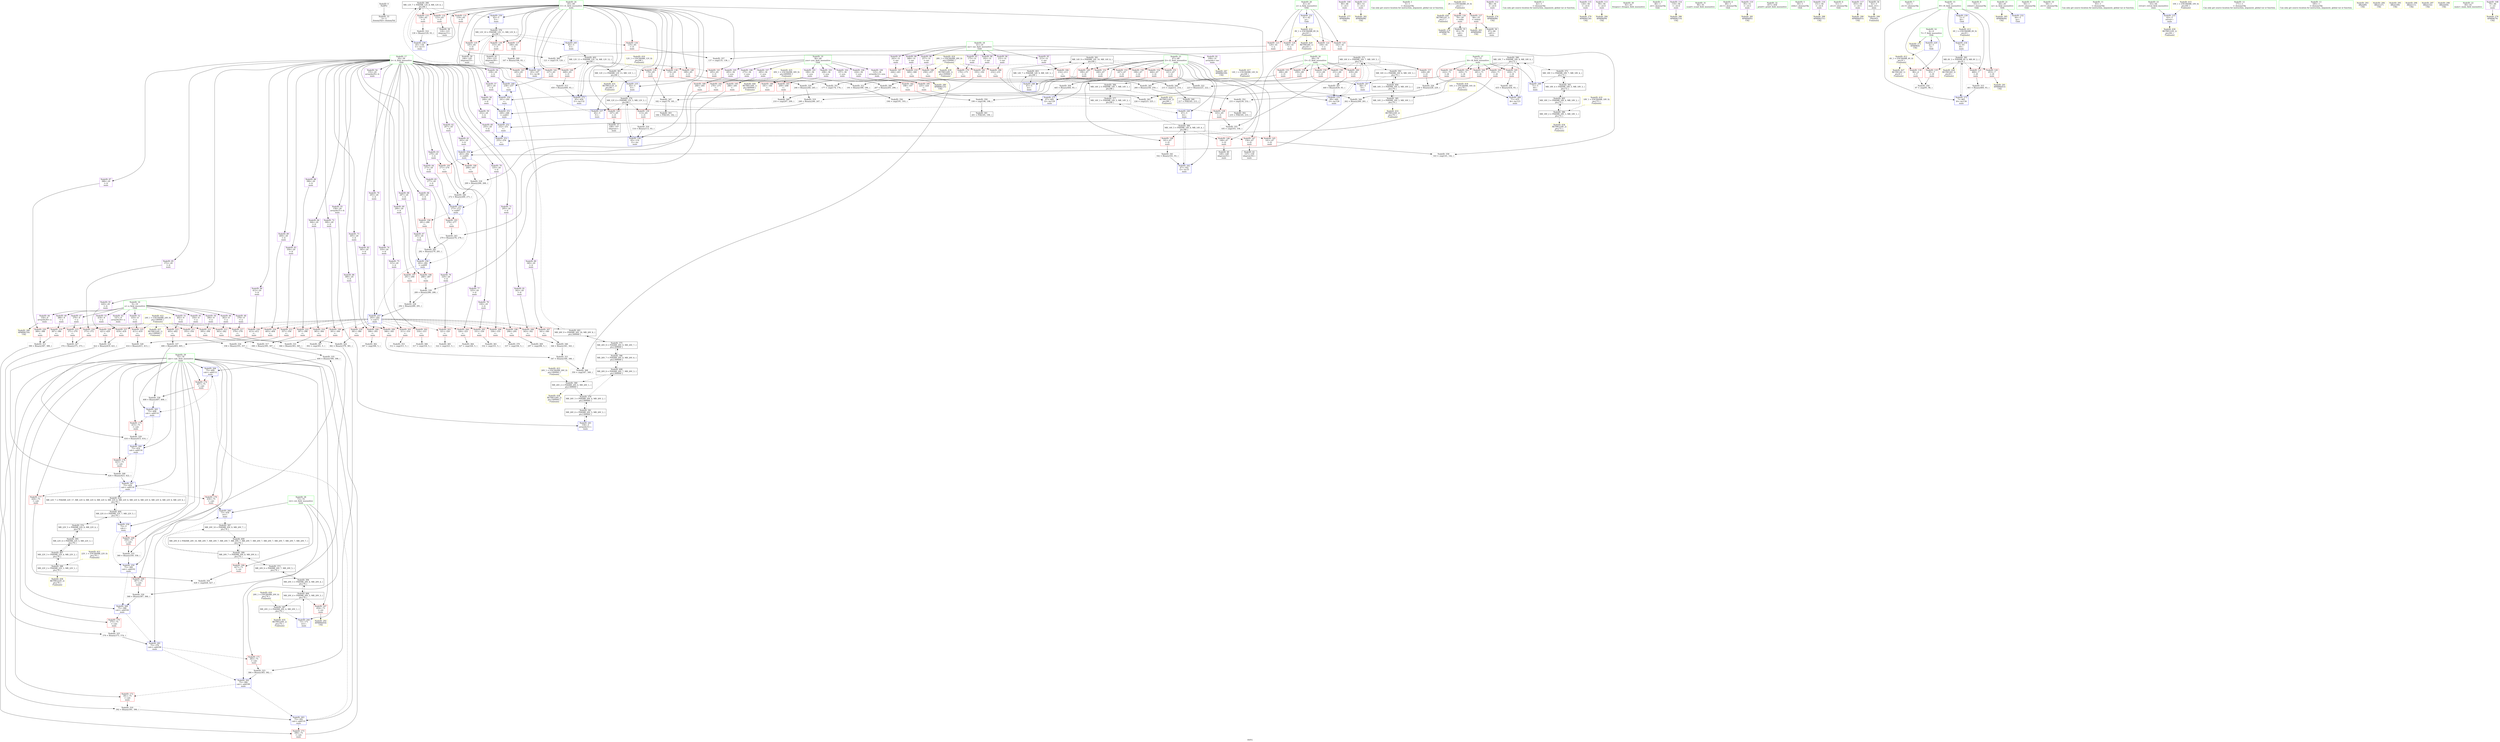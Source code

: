 digraph "SVFG" {
	label="SVFG";

	Node0x5574c102b620 [shape=record,color=grey,label="{NodeID: 0\nNullPtr}"];
	Node0x5574c102b620 -> Node0x5574c1007d70[style=solid];
	Node0x5574c10430b0 [shape=record,color=grey,label="{NodeID: 360\n121 = cmp(119, 120, )\n}"];
	Node0x5574c103b5e0 [shape=record,color=yellow,style=double,label="{NodeID: 277\nAPARM(80)\nCS[]}"];
	Node0x5574c102f380 [shape=record,color=red,label="{NodeID: 194\n281\<--280\n\<--\nmain\n}"];
	Node0x5574c102f380 -> Node0x5574c10415b0[style=solid];
	Node0x5574c1009600 [shape=record,color=purple,label="{NodeID: 111\n86\<--53\n\<--.str.3\nmain\n}"];
	Node0x5574c1009600 -> Node0x5574c103b9f0[style=solid];
	Node0x5574c10021a0 [shape=record,color=green,label="{NodeID: 28\n73\<--74\nret\<--ret_field_insensitive\nmain\n}"];
	Node0x5574c10021a0 -> Node0x5574c1033ae0[style=solid];
	Node0x5574c10021a0 -> Node0x5574c1033bb0[style=solid];
	Node0x5574c10021a0 -> Node0x5574c1039b10[style=solid];
	Node0x5574c10021a0 -> Node0x5574c103ae90[style=solid];
	Node0x5574c1036810 [shape=record,color=black,label="{NodeID: 388\nMR_22V_2 = PHI(MR_22V_3, MR_22V_1, )\npts\{76 \}\n}"];
	Node0x5574c1036810 -> Node0x5574c105fea0[style=dashed];
	Node0x5574c1036810 -> Node0x5574c1064500[style=dashed];
	Node0x5574c103de30 [shape=record,color=grey,label="{NodeID: 305\n435 = Binary(434, 93, )\n}"];
	Node0x5574c103de30 -> Node0x5574c103af60[style=solid];
	Node0x5574c1030a40 [shape=record,color=red,label="{NodeID: 222\n397\<--396\n\<--\nmain\n}"];
	Node0x5574c1030a40 -> Node0x5574c103f030[style=solid];
	Node0x5574c10324f0 [shape=record,color=red,label="{NodeID: 139\n179\<--65\n\<--l1\nmain\n}"];
	Node0x5574c10324f0 -> Node0x5574c1041d30[style=solid];
	Node0x5574c102d160 [shape=record,color=purple,label="{NodeID: 56\n238\<--20\n\<--b\nmain\n}"];
	Node0x5574c102d160 -> Node0x5574c1039f20[style=solid];
	Node0x5574c1062140 [shape=record,color=yellow,style=double,label="{NodeID: 416\n12V_1 = ENCHI(MR_12V_0)\npts\{66 \}\nFun[main]}"];
	Node0x5574c1062140 -> Node0x5574c10566a0[style=dashed];
	Node0x5574c1040830 [shape=record,color=grey,label="{NodeID: 333\n360 = Binary(359, 358, )\n}"];
	Node0x5574c1040830 -> Node0x5574c103a740[style=solid];
	Node0x5574c1039ff0 [shape=record,color=blue,label="{NodeID: 250\n241\<--240\n\<--\nmain\n}"];
	Node0x5574c1039ff0 -> Node0x5574c103a0c0[style=dashed];
	Node0x5574c1033bb0 [shape=record,color=red,label="{NodeID: 167\n454\<--73\n\<--ret\nmain\n}"];
	Node0x5574c1033bb0 -> Node0x5574c103c210[style=solid];
	Node0x5574c102e820 [shape=record,color=purple,label="{NodeID: 84\n364\<--20\n\<--b\nmain\n}"];
	Node0x5574c102e820 -> Node0x5574c10303c0[style=solid];
	Node0x5574c102c330 [shape=record,color=green,label="{NodeID: 1\n5\<--1\n\<--dummyObj\nCan only get source location for instruction, argument, global var or function.}"];
	Node0x5574c1043230 [shape=record,color=grey,label="{NodeID: 361\n332 = cmp(331, 5, )\n}"];
	Node0x5574c103b6b0 [shape=record,color=yellow,style=double,label="{NodeID: 278\nAPARM(78)\nCS[]}"];
	Node0x5574c102f450 [shape=record,color=red,label="{NodeID: 195\n286\<--285\n\<--\nmain\n}"];
	Node0x5574c102f450 -> Node0x5574c1041130[style=solid];
	Node0x5574c10096d0 [shape=record,color=purple,label="{NodeID: 112\n88\<--56\n\<--.str.4\nmain\n}"];
	Node0x5574c10096d0 -> Node0x5574c103b370[style=solid];
	Node0x5574c1002270 [shape=record,color=green,label="{NodeID: 29\n75\<--76\ncalc\<--calc_field_insensitive\nmain\n}"];
	Node0x5574c1002270 -> Node0x5574c1033c80[style=solid];
	Node0x5574c1002270 -> Node0x5574c1033d50[style=solid];
	Node0x5574c1002270 -> Node0x5574c1033e20[style=solid];
	Node0x5574c1002270 -> Node0x5574c1033ef0[style=solid];
	Node0x5574c1002270 -> Node0x5574c1033fc0[style=solid];
	Node0x5574c1002270 -> Node0x5574c1034090[style=solid];
	Node0x5574c1002270 -> Node0x5574c1034160[style=solid];
	Node0x5574c1002270 -> Node0x5574c1034230[style=solid];
	Node0x5574c1002270 -> Node0x5574c1034300[style=solid];
	Node0x5574c1002270 -> Node0x5574c10343d0[style=solid];
	Node0x5574c1002270 -> Node0x5574c10344a0[style=solid];
	Node0x5574c1002270 -> Node0x5574c103a670[style=solid];
	Node0x5574c1002270 -> Node0x5574c103a740[style=solid];
	Node0x5574c1002270 -> Node0x5574c103a810[style=solid];
	Node0x5574c1002270 -> Node0x5574c103a8e0[style=solid];
	Node0x5574c1002270 -> Node0x5574c103a9b0[style=solid];
	Node0x5574c1002270 -> Node0x5574c103aa80[style=solid];
	Node0x5574c1002270 -> Node0x5574c103ab50[style=solid];
	Node0x5574c1002270 -> Node0x5574c103ac20[style=solid];
	Node0x5574c1002270 -> Node0x5574c103acf0[style=solid];
	Node0x5574c1002270 -> Node0x5574c103adc0[style=solid];
	Node0x5574c1036d10 [shape=record,color=black,label="{NodeID: 389\nMR_26V_2 = PHI(MR_26V_6, MR_26V_1, )\npts\{300000 \}\n}"];
	Node0x5574c1036d10 -> Node0x5574c10551b0[style=dashed];
	Node0x5574c1036d10 -> Node0x5574c10646c0[style=dashed];
	Node0x5574c103dfb0 [shape=record,color=grey,label="{NodeID: 306\n207 = Binary(205, 206, )\n}"];
	Node0x5574c103dfb0 -> Node0x5574c1042030[style=solid];
	Node0x5574c1030b10 [shape=record,color=red,label="{NodeID: 223\n403\<--402\n\<--\nmain\n}"];
	Node0x5574c1030b10 -> Node0x5574c1040e30[style=solid];
	Node0x5574c10325c0 [shape=record,color=red,label="{NodeID: 140\n189\<--65\n\<--l1\nmain\n}"];
	Node0x5574c10325c0 -> Node0x5574c103e8b0[style=solid];
	Node0x5574c102d230 [shape=record,color=purple,label="{NodeID: 57\n241\<--20\n\<--b\nmain\n}"];
	Node0x5574c102d230 -> Node0x5574c1039ff0[style=solid];
	Node0x5574c1062220 [shape=record,color=yellow,style=double,label="{NodeID: 417\n14V_1 = ENCHI(MR_14V_0)\npts\{68 \}\nFun[main]}"];
	Node0x5574c1062220 -> Node0x5574c1035410[style=dashed];
	Node0x5574c10409b0 [shape=record,color=grey,label="{NodeID: 334\n358 = Binary(355, 357, )\n}"];
	Node0x5574c10409b0 -> Node0x5574c1040830[style=solid];
	Node0x5574c103a0c0 [shape=record,color=blue,label="{NodeID: 251\n249\<--248\n\<--sub63\nmain\n}"];
	Node0x5574c103a0c0 -> Node0x5574c103a190[style=dashed];
	Node0x5574c1033c80 [shape=record,color=red,label="{NodeID: 168\n359\<--75\n\<--calc\nmain\n}"];
	Node0x5574c1033c80 -> Node0x5574c1040830[style=solid];
	Node0x5574c102e8f0 [shape=record,color=purple,label="{NodeID: 85\n372\<--20\n\<--b\nmain\n}"];
	Node0x5574c102e8f0 -> Node0x5574c1030560[style=solid];
	Node0x5574c102c1e0 [shape=record,color=green,label="{NodeID: 2\n42\<--1\n\<--dummyObj\nCan only get source location for instruction, argument, global var or function.}"];
	Node0x5574c10433b0 [shape=record,color=grey,label="{NodeID: 362\n307 = cmp(306, 5, )\n}"];
	Node0x5574c103b780 [shape=record,color=yellow,style=double,label="{NodeID: 279\nAPARM(126)\nCS[]}"];
	Node0x5574c102f520 [shape=record,color=red,label="{NodeID: 196\n288\<--287\n\<--\nmain\n}"];
	Node0x5574c102f520 -> Node0x5574c1041130[style=solid];
	Node0x5574c10097a0 [shape=record,color=purple,label="{NodeID: 113\n99\<--56\n\<--.str.4\nmain\n}"];
	Node0x5574c10097a0 -> Node0x5574c103bb90[style=solid];
	Node0x5574c1002340 [shape=record,color=green,label="{NodeID: 30\n82\<--83\nfreopen\<--freopen_field_insensitive\n}"];
	Node0x5574c1036e00 [shape=record,color=black,label="{NodeID: 390\nMR_12V_7 = PHI(MR_12V_8, MR_12V_6, )\npts\{66 \}\n}"];
	Node0x5574c1036e00 -> Node0x5574c1031e70[style=dashed];
	Node0x5574c1036e00 -> Node0x5574c1031f40[style=dashed];
	Node0x5574c1036e00 -> Node0x5574c1032010[style=dashed];
	Node0x5574c1036e00 -> Node0x5574c1039630[style=dashed];
	Node0x5574c1036e00 -> Node0x5574c1039700[style=dashed];
	Node0x5574c103e130 [shape=record,color=grey,label="{NodeID: 307\n440 = Binary(439, 93, )\n}"];
	Node0x5574c103e130 -> Node0x5574c103b030[style=solid];
	Node0x5574c1030be0 [shape=record,color=red,label="{NodeID: 224\n405\<--404\n\<--\nmain\n}"];
	Node0x5574c1030be0 -> Node0x5574c1040e30[style=solid];
	Node0x5574c1032690 [shape=record,color=red,label="{NodeID: 141\n205\<--65\n\<--l1\nmain\n}"];
	Node0x5574c1032690 -> Node0x5574c103dfb0[style=solid];
	Node0x5574c102d300 [shape=record,color=purple,label="{NodeID: 58\n249\<--20\n\<--b\nmain\n}"];
	Node0x5574c102d300 -> Node0x5574c103a0c0[style=solid];
	Node0x5574c1062300 [shape=record,color=yellow,style=double,label="{NodeID: 418\n16V_1 = ENCHI(MR_16V_0)\npts\{70 \}\nFun[main]}"];
	Node0x5574c1062300 -> Node0x5574c1035910[style=dashed];
	Node0x5574c1040b30 [shape=record,color=grey,label="{NodeID: 335\n400 = Binary(399, 398, )\n}"];
	Node0x5574c1040b30 -> Node0x5574c103ab50[style=solid];
	Node0x5574c103a190 [shape=record,color=blue,label="{NodeID: 252\n252\<--251\n\<--\nmain\n}"];
	Node0x5574c103a190 -> Node0x5574c103a260[style=dashed];
	Node0x5574c1033d50 [shape=record,color=red,label="{NodeID: 169\n367\<--75\n\<--calc\nmain\n}"];
	Node0x5574c1033d50 -> Node0x5574c10403b0[style=solid];
	Node0x5574c102e9c0 [shape=record,color=purple,label="{NodeID: 86\n380\<--20\n\<--b\nmain\n}"];
	Node0x5574c102e9c0 -> Node0x5574c1030700[style=solid];
	Node0x5574c10066e0 [shape=record,color=green,label="{NodeID: 3\n46\<--1\n.str\<--dummyObj\nGlob }"];
	Node0x5574c1043530 [shape=record,color=grey,label="{NodeID: 363\n226 = cmp(223, 225, )\n}"];
	Node0x5574c103b850 [shape=record,color=yellow,style=double,label="{NodeID: 280\nAPARM(125)\nCS[]}"];
	Node0x5574c102f5f0 [shape=record,color=red,label="{NodeID: 197\n291\<--290\n\<--\nmain\n}"];
	Node0x5574c102f5f0 -> Node0x5574c1040fb0[style=solid];
	Node0x5574c1009870 [shape=record,color=purple,label="{NodeID: 114\n110\<--56\n\<--.str.4\nmain\n}"];
	Node0x5574c1009870 -> Node0x5574c103bd30[style=solid];
	Node0x5574c1002440 [shape=record,color=green,label="{NodeID: 31\n90\<--91\nscanf\<--scanf_field_insensitive\n}"];
	Node0x5574c1036ef0 [shape=record,color=black,label="{NodeID: 391\nMR_14V_9 = PHI(MR_14V_10, MR_14V_8, )\npts\{68 \}\n}"];
	Node0x5574c1036ef0 -> Node0x5574c1032d10[style=dashed];
	Node0x5574c1036ef0 -> Node0x5574c1032de0[style=dashed];
	Node0x5574c1036ef0 -> Node0x5574c1032eb0[style=dashed];
	Node0x5574c1036ef0 -> Node0x5574c1032f80[style=dashed];
	Node0x5574c1036ef0 -> Node0x5574c1033050[style=dashed];
	Node0x5574c1036ef0 -> Node0x5574c1033120[style=dashed];
	Node0x5574c1036ef0 -> Node0x5574c103b100[style=dashed];
	Node0x5574c1036ef0 -> Node0x5574c105eaa0[style=dashed];
	Node0x5574c103e2b0 [shape=record,color=grey,label="{NodeID: 308\n424 = Binary(423, 422, )\n}"];
	Node0x5574c103e2b0 -> Node0x5574c103adc0[style=solid];
	Node0x5574c1030cb0 [shape=record,color=red,label="{NodeID: 225\n411\<--410\n\<--\nmain\n}"];
	Node0x5574c1030cb0 -> Node0x5574c10400b0[style=solid];
	Node0x5574c1032760 [shape=record,color=red,label="{NodeID: 142\n237\<--65\n\<--l1\nmain\n}"];
	Node0x5574c1032760 -> Node0x5574c1039f20[style=solid];
	Node0x5574c102d3d0 [shape=record,color=purple,label="{NodeID: 59\n252\<--20\n\<--b\nmain\n}"];
	Node0x5574c102d3d0 -> Node0x5574c103a190[style=solid];
	Node0x5574c10623e0 [shape=record,color=yellow,style=double,label="{NodeID: 419\n18V_1 = ENCHI(MR_18V_0)\npts\{72 \}\nFun[main]}"];
	Node0x5574c10623e0 -> Node0x5574c1035e10[style=dashed];
	Node0x5574c1040cb0 [shape=record,color=grey,label="{NodeID: 336\n408 = Binary(407, 406, )\n}"];
	Node0x5574c1040cb0 -> Node0x5574c103ac20[style=solid];
	Node0x5574c103a260 [shape=record,color=blue,label="{NodeID: 253\n255\<--254\n\<--\nmain\n}"];
	Node0x5574c103a260 -> Node0x5574c103a330[style=dashed];
	Node0x5574c1033e20 [shape=record,color=red,label="{NodeID: 170\n375\<--75\n\<--calc\nmain\n}"];
	Node0x5574c1033e20 -> Node0x5574c103fc30[style=solid];
	Node0x5574c102ea90 [shape=record,color=purple,label="{NodeID: 87\n388\<--20\n\<--b\nmain\n}"];
	Node0x5574c102ea90 -> Node0x5574c10308a0[style=solid];
	Node0x5574c10012c0 [shape=record,color=green,label="{NodeID: 4\n48\<--1\n.str.1\<--dummyObj\nGlob }"];
	Node0x5574c10436b0 [shape=record,color=grey,label="{NodeID: 364\n327 = cmp(326, 5, )\n}"];
	Node0x5574c103b920 [shape=record,color=yellow,style=double,label="{NodeID: 281\nAPARM(85)\nCS[]}"];
	Node0x5574c102f6c0 [shape=record,color=red,label="{NodeID: 198\n296\<--295\n\<--\nmain\n}"];
	Node0x5574c102f6c0 -> Node0x5574c1043e30[style=solid];
	Node0x5574c1009940 [shape=record,color=purple,label="{NodeID: 115\n126\<--56\n\<--.str.4\nmain\n}"];
	Node0x5574c1009940 -> Node0x5574c103b780[style=solid];
	Node0x5574c1007c70 [shape=record,color=green,label="{NodeID: 32\n457\<--458\nprintf\<--printf_field_insensitive\n}"];
	Node0x5574c105b3d0 [shape=record,color=black,label="{NodeID: 392\nMR_16V_4 = PHI(MR_16V_6, MR_16V_3, )\npts\{70 \}\n}"];
	Node0x5574c105b3d0 -> Node0x5574c1039d80[style=dashed];
	Node0x5574c105b3d0 -> Node0x5574c105efa0[style=dashed];
	Node0x5574c103e430 [shape=record,color=grey,label="{NodeID: 309\n167 = Binary(166, 93, )\n}"];
	Node0x5574c103e430 -> Node0x5574c1039a40[style=solid];
	Node0x5574c1030d80 [shape=record,color=red,label="{NodeID: 226\n413\<--412\n\<--\nmain\n}"];
	Node0x5574c1030d80 -> Node0x5574c10400b0[style=solid];
	Node0x5574c1032830 [shape=record,color=red,label="{NodeID: 143\n245\<--65\n\<--l1\nmain\n}"];
	Node0x5574c1032830 -> Node0x5574c103f4b0[style=solid];
	Node0x5574c102d4a0 [shape=record,color=purple,label="{NodeID: 60\n255\<--20\n\<--b\nmain\n}"];
	Node0x5574c102d4a0 -> Node0x5574c103a260[style=solid];
	Node0x5574c10624c0 [shape=record,color=yellow,style=double,label="{NodeID: 420\n20V_1 = ENCHI(MR_20V_0)\npts\{74 \}\nFun[main]}"];
	Node0x5574c10624c0 -> Node0x5574c1036310[style=dashed];
	Node0x5574c1040e30 [shape=record,color=grey,label="{NodeID: 337\n406 = Binary(403, 405, )\n}"];
	Node0x5574c1040e30 -> Node0x5574c1040cb0[style=solid];
	Node0x5574c103a330 [shape=record,color=blue,label="{NodeID: 254\n263\<--262\n\<--sub65\nmain\n}"];
	Node0x5574c103a330 -> Node0x5574c1034e60[style=dashed];
	Node0x5574c103a330 -> Node0x5574c1034f30[style=dashed];
	Node0x5574c103a330 -> Node0x5574c103a400[style=dashed];
	Node0x5574c1033ef0 [shape=record,color=red,label="{NodeID: 171\n383\<--75\n\<--calc\nmain\n}"];
	Node0x5574c1033ef0 -> Node0x5574c103f930[style=solid];
	Node0x5574c102eb60 [shape=record,color=purple,label="{NodeID: 88\n396\<--20\n\<--b\nmain\n}"];
	Node0x5574c102eb60 -> Node0x5574c1030a40[style=solid];
	Node0x5574c102c980 [shape=record,color=green,label="{NodeID: 5\n50\<--1\nstdin\<--dummyObj\nGlob }"];
	Node0x5574c1043830 [shape=record,color=grey,label="{NodeID: 365\n322 = cmp(321, 5, )\n}"];
	Node0x5574c103b9f0 [shape=record,color=yellow,style=double,label="{NodeID: 282\nAPARM(86)\nCS[]}"];
	Node0x5574c102f790 [shape=record,color=red,label="{NodeID: 199\n301\<--300\n\<--\nmain\n}"];
	Node0x5574c102f790 -> Node0x5574c1043b30[style=solid];
	Node0x5574c1031240 [shape=record,color=purple,label="{NodeID: 116\n151\<--56\n\<--.str.4\nmain\n}"];
	Node0x5574c1031240 -> Node0x5574c103bed0[style=solid];
	Node0x5574c1007d70 [shape=record,color=black,label="{NodeID: 33\n2\<--3\ndummyVal\<--dummyVal\n}"];
	Node0x5574c105b8a0 [shape=record,color=black,label="{NodeID: 393\nMR_18V_4 = PHI(MR_18V_5, MR_18V_3, )\npts\{72 \}\n}"];
	Node0x5574c105b8a0 -> Node0x5574c1052ba0[style=dashed];
	Node0x5574c105b8a0 -> Node0x5574c105f4a0[style=dashed];
	Node0x5574c103e5b0 [shape=record,color=grey,label="{NodeID: 310\n392 = Binary(391, 390, )\n}"];
	Node0x5574c103e5b0 -> Node0x5574c103aa80[style=solid];
	Node0x5574c1030e50 [shape=record,color=red,label="{NodeID: 227\n419\<--418\n\<--\nmain\n}"];
	Node0x5574c1030e50 -> Node0x5574c10406b0[style=solid];
	Node0x5574c1032900 [shape=record,color=red,label="{NodeID: 144\n449\<--65\n\<--l1\nmain\n}"];
	Node0x5574c1032900 -> Node0x5574c103ea30[style=solid];
	Node0x5574c102d570 [shape=record,color=purple,label="{NodeID: 61\n263\<--20\n\<--b\nmain\n}"];
	Node0x5574c102d570 -> Node0x5574c103a330[style=solid];
	Node0x5574c10625a0 [shape=record,color=yellow,style=double,label="{NodeID: 421\n22V_1 = ENCHI(MR_22V_0)\npts\{76 \}\nFun[main]}"];
	Node0x5574c10625a0 -> Node0x5574c1036810[style=dashed];
	Node0x5574c1040fb0 [shape=record,color=grey,label="{NodeID: 338\n292 = Binary(289, 291, )\n}"];
	Node0x5574c1040fb0 -> Node0x5574c103a5a0[style=solid];
	Node0x5574c103a400 [shape=record,color=blue,label="{NodeID: 255\n273\<--272\n\<--sub67\nmain\n}"];
	Node0x5574c103a400 -> Node0x5574c102f2b0[style=dashed];
	Node0x5574c103a400 -> Node0x5574c102f380[style=dashed];
	Node0x5574c103a400 -> Node0x5574c103a4d0[style=dashed];
	Node0x5574c1033fc0 [shape=record,color=red,label="{NodeID: 172\n391\<--75\n\<--calc\nmain\n}"];
	Node0x5574c1033fc0 -> Node0x5574c103e5b0[style=solid];
	Node0x5574c102ec30 [shape=record,color=purple,label="{NodeID: 89\n404\<--20\n\<--b\nmain\n}"];
	Node0x5574c102ec30 -> Node0x5574c1030be0[style=solid];
	Node0x5574c102ca10 [shape=record,color=green,label="{NodeID: 6\n51\<--1\n.str.2\<--dummyObj\nGlob }"];
	Node0x5574c10439b0 [shape=record,color=grey,label="{NodeID: 366\n317 = cmp(316, 5, )\n}"];
	Node0x5574c103bac0 [shape=record,color=yellow,style=double,label="{NodeID: 283\nAPARM(84)\nCS[]}"];
	Node0x5574c102f860 [shape=record,color=red,label="{NodeID: 200\n306\<--305\n\<--\nmain\n}"];
	Node0x5574c102f860 -> Node0x5574c10433b0[style=solid];
	Node0x5574c1031310 [shape=record,color=purple,label="{NodeID: 117\n455\<--58\n\<--.str.5\nmain\n}"];
	Node0x5574c1031310 -> Node0x5574c103c070[style=solid];
	Node0x5574c1007e70 [shape=record,color=black,label="{NodeID: 34\n62\<--5\nmain_ret\<--\nmain\n}"];
	Node0x5574c1007e70 -> Node0x5574c103c640[style=solid];
	Node0x5574c105bda0 [shape=record,color=black,label="{NodeID: 394\nMR_20V_5 = PHI(MR_20V_6, MR_20V_4, )\npts\{74 \}\n}"];
	Node0x5574c105bda0 -> Node0x5574c10530a0[style=dashed];
	Node0x5574c105bda0 -> Node0x5574c105f9a0[style=dashed];
	Node0x5574c103e730 [shape=record,color=grey,label="{NodeID: 311\n390 = Binary(387, 389, )\n}"];
	Node0x5574c103e730 -> Node0x5574c103e5b0[style=solid];
	Node0x5574c1030f20 [shape=record,color=red,label="{NodeID: 228\n421\<--420\n\<--\nmain\n}"];
	Node0x5574c1030f20 -> Node0x5574c10406b0[style=solid];
	Node0x5574c10329d0 [shape=record,color=red,label="{NodeID: 145\n141\<--67\n\<--l2\nmain\n}"];
	Node0x5574c10329d0 -> Node0x5574c1042db0[style=solid];
	Node0x5574c102d640 [shape=record,color=purple,label="{NodeID: 62\n267\<--20\n\<--b\nmain\n}"];
	Node0x5574c102d640 -> Node0x5574c1034e60[style=solid];
	Node0x5574c1062680 [shape=record,color=yellow,style=double,label="{NodeID: 422\n24V_1 = ENCHI(MR_24V_0)\npts\{190000 \}\nFun[main]}"];
	Node0x5574c1062680 -> Node0x5574c1030150[style=dashed];
	Node0x5574c1062680 -> Node0x5574c10302f0[style=dashed];
	Node0x5574c1062680 -> Node0x5574c1030490[style=dashed];
	Node0x5574c1062680 -> Node0x5574c1030630[style=dashed];
	Node0x5574c1062680 -> Node0x5574c10307d0[style=dashed];
	Node0x5574c1062680 -> Node0x5574c1030970[style=dashed];
	Node0x5574c1062680 -> Node0x5574c1030b10[style=dashed];
	Node0x5574c1062680 -> Node0x5574c1030cb0[style=dashed];
	Node0x5574c1062680 -> Node0x5574c1030e50[style=dashed];
	Node0x5574c1062680 -> Node0x5574c10645e0[style=dashed];
	Node0x5574c1041130 [shape=record,color=grey,label="{NodeID: 339\n289 = Binary(286, 288, )\n}"];
	Node0x5574c1041130 -> Node0x5574c1040fb0[style=solid];
	Node0x5574c103a4d0 [shape=record,color=blue,label="{NodeID: 256\n283\<--282\n\<--sub69\nmain\n}"];
	Node0x5574c103a4d0 -> Node0x5574c102f520[style=dashed];
	Node0x5574c103a4d0 -> Node0x5574c102f5f0[style=dashed];
	Node0x5574c103a4d0 -> Node0x5574c103a5a0[style=dashed];
	Node0x5574c1034090 [shape=record,color=red,label="{NodeID: 173\n399\<--75\n\<--calc\nmain\n}"];
	Node0x5574c1034090 -> Node0x5574c1040b30[style=solid];
	Node0x5574c102ed00 [shape=record,color=purple,label="{NodeID: 90\n412\<--20\n\<--b\nmain\n}"];
	Node0x5574c102ed00 -> Node0x5574c1030d80[style=solid];
	Node0x5574c1006bf0 [shape=record,color=green,label="{NodeID: 7\n53\<--1\n.str.3\<--dummyObj\nGlob }"];
	Node0x5574c1043b30 [shape=record,color=grey,label="{NodeID: 367\n302 = cmp(301, 5, )\n}"];
	Node0x5574c103bb90 [shape=record,color=yellow,style=double,label="{NodeID: 284\nAPARM(99)\nCS[]}"];
	Node0x5574c102f930 [shape=record,color=red,label="{NodeID: 201\n311\<--310\n\<--\nmain\n}"];
	Node0x5574c102f930 -> Node0x5574c1042630[style=solid];
	Node0x5574c10313e0 [shape=record,color=red,label="{NodeID: 118\n96\<--4\n\<--T\nmain\n}"];
	Node0x5574c10313e0 -> Node0x5574c10427b0[style=solid];
	Node0x5574c1007f40 [shape=record,color=black,label="{NodeID: 35\n81\<--78\ncall\<--\nmain\n}"];
	Node0x5574c105c2a0 [shape=record,color=black,label="{NodeID: 395\nMR_22V_4 = PHI(MR_22V_5, MR_22V_3, )\npts\{76 \}\n}"];
	Node0x5574c105c2a0 -> Node0x5574c10535a0[style=dashed];
	Node0x5574c105c2a0 -> Node0x5574c105fea0[style=dashed];
	Node0x5574c103e8b0 [shape=record,color=grey,label="{NodeID: 312\n191 = Binary(189, 190, )\n}"];
	Node0x5574c103e8b0 -> Node0x5574c1042ab0[style=solid];
	Node0x5574c1030ff0 [shape=record,color=blue,label="{NodeID: 229\n4\<--5\nT\<--\nGlob }"];
	Node0x5574c1030ff0 -> Node0x5574c1061dc0[style=dashed];
	Node0x5574c1032aa0 [shape=record,color=red,label="{NodeID: 146\n148\<--67\n\<--l2\nmain\n}"];
	Node0x5574c1032aa0 -> Node0x5574c1008350[style=solid];
	Node0x5574c102d710 [shape=record,color=purple,label="{NodeID: 63\n270\<--20\n\<--b\nmain\n}"];
	Node0x5574c102d710 -> Node0x5574c1034f30[style=solid];
	Node0x5574c1062760 [shape=record,color=yellow,style=double,label="{NodeID: 423\n26V_1 = ENCHI(MR_26V_0)\npts\{300000 \}\nFun[main]}"];
	Node0x5574c1062760 -> Node0x5574c1036d10[style=dashed];
	Node0x5574c10412b0 [shape=record,color=grey,label="{NodeID: 340\n272 = Binary(269, 271, )\n}"];
	Node0x5574c10412b0 -> Node0x5574c103a400[style=solid];
	Node0x5574c103a5a0 [shape=record,color=blue,label="{NodeID: 257\n293\<--292\n\<--sub71\nmain\n}"];
	Node0x5574c103a5a0 -> Node0x5574c102f6c0[style=dashed];
	Node0x5574c103a5a0 -> Node0x5574c102f790[style=dashed];
	Node0x5574c103a5a0 -> Node0x5574c102f860[style=dashed];
	Node0x5574c103a5a0 -> Node0x5574c102f930[style=dashed];
	Node0x5574c103a5a0 -> Node0x5574c102fa00[style=dashed];
	Node0x5574c103a5a0 -> Node0x5574c102fad0[style=dashed];
	Node0x5574c103a5a0 -> Node0x5574c102fba0[style=dashed];
	Node0x5574c103a5a0 -> Node0x5574c102fc70[style=dashed];
	Node0x5574c103a5a0 -> Node0x5574c102fd40[style=dashed];
	Node0x5574c103a5a0 -> Node0x5574c102fe10[style=dashed];
	Node0x5574c103a5a0 -> Node0x5574c102fee0[style=dashed];
	Node0x5574c103a5a0 -> Node0x5574c102ffb0[style=dashed];
	Node0x5574c103a5a0 -> Node0x5574c1030220[style=dashed];
	Node0x5574c103a5a0 -> Node0x5574c10303c0[style=dashed];
	Node0x5574c103a5a0 -> Node0x5574c1030560[style=dashed];
	Node0x5574c103a5a0 -> Node0x5574c1030700[style=dashed];
	Node0x5574c103a5a0 -> Node0x5574c10308a0[style=dashed];
	Node0x5574c103a5a0 -> Node0x5574c1030a40[style=dashed];
	Node0x5574c103a5a0 -> Node0x5574c1030be0[style=dashed];
	Node0x5574c103a5a0 -> Node0x5574c1030d80[style=dashed];
	Node0x5574c103a5a0 -> Node0x5574c1030f20[style=dashed];
	Node0x5574c103a5a0 -> Node0x5574c105e0a0[style=dashed];
	Node0x5574c1034160 [shape=record,color=red,label="{NodeID: 174\n407\<--75\n\<--calc\nmain\n}"];
	Node0x5574c1034160 -> Node0x5574c1040cb0[style=solid];
	Node0x5574c102edd0 [shape=record,color=purple,label="{NodeID: 91\n420\<--20\n\<--b\nmain\n}"];
	Node0x5574c102edd0 -> Node0x5574c1030f20[style=solid];
	Node0x5574c1006c80 [shape=record,color=green,label="{NodeID: 8\n55\<--1\nstdout\<--dummyObj\nGlob }"];
	Node0x5574c1043cb0 [shape=record,color=grey,label="{NodeID: 368\n350 = cmp(347, 349, )\n}"];
	Node0x5574c103bc60 [shape=record,color=yellow,style=double,label="{NodeID: 285\nAPARM(44)\nCS[]}"];
	Node0x5574c102fa00 [shape=record,color=red,label="{NodeID: 202\n316\<--315\n\<--\nmain\n}"];
	Node0x5574c102fa00 -> Node0x5574c10439b0[style=solid];
	Node0x5574c10314b0 [shape=record,color=red,label="{NodeID: 119\n95\<--7\n\<--l0\nmain\n}"];
	Node0x5574c10314b0 -> Node0x5574c10427b0[style=solid];
	Node0x5574c1008010 [shape=record,color=black,label="{NodeID: 36\n87\<--84\ncall1\<--\nmain\n}"];
	Node0x5574c105c7a0 [shape=record,color=black,label="{NodeID: 396\nMR_26V_7 = PHI(MR_26V_8, MR_26V_6, )\npts\{300000 \}\n}"];
	Node0x5574c105c7a0 -> Node0x5574c1053aa0[style=dashed];
	Node0x5574c105c7a0 -> Node0x5574c10603a0[style=dashed];
	Node0x5574c103ea30 [shape=record,color=grey,label="{NodeID: 313\n450 = Binary(449, 93, )\n}"];
	Node0x5574c103ea30 -> Node0x5574c103b1d0[style=solid];
	Node0x5574c10310f0 [shape=record,color=blue,label="{NodeID: 230\n7\<--5\nl0\<--\nGlob }"];
	Node0x5574c10310f0 -> Node0x5574c1061ea0[style=dashed];
	Node0x5574c1032b70 [shape=record,color=red,label="{NodeID: 147\n156\<--67\n\<--l2\nmain\n}"];
	Node0x5574c1032b70 -> Node0x5574c10084f0[style=solid];
	Node0x5574c102d7e0 [shape=record,color=purple,label="{NodeID: 64\n273\<--20\n\<--b\nmain\n}"];
	Node0x5574c102d7e0 -> Node0x5574c103a400[style=solid];
	Node0x5574c1062840 [shape=record,color=yellow,style=double,label="{NodeID: 424\n28V_1 = ENCHI(MR_28V_0)\npts\{350000 \}\nFun[main]}"];
	Node0x5574c1062840 -> Node0x5574c1034570[style=dashed];
	Node0x5574c1062840 -> Node0x5574c1034710[style=dashed];
	Node0x5574c1062840 -> Node0x5574c1034980[style=dashed];
	Node0x5574c1062840 -> Node0x5574c1034b20[style=dashed];
	Node0x5574c1062840 -> Node0x5574c1034bf0[style=dashed];
	Node0x5574c1062840 -> Node0x5574c1034cc0[style=dashed];
	Node0x5574c1062840 -> Node0x5574c1030080[style=dashed];
	Node0x5574c1062840 -> Node0x5574c10647a0[style=dashed];
	Node0x5574c1041430 [shape=record,color=grey,label="{NodeID: 341\n162 = Binary(161, 93, )\n}"];
	Node0x5574c1041430 -> Node0x5574c1039970[style=solid];
	Node0x5574c103a670 [shape=record,color=blue,label="{NodeID: 258\n75\<--5\ncalc\<--\nmain\n}"];
	Node0x5574c103a670 -> Node0x5574c1033c80[style=dashed];
	Node0x5574c103a670 -> Node0x5574c103a740[style=dashed];
	Node0x5574c1034230 [shape=record,color=red,label="{NodeID: 175\n415\<--75\n\<--calc\nmain\n}"];
	Node0x5574c1034230 -> Node0x5574c1040230[style=solid];
	Node0x5574c102eea0 [shape=record,color=purple,label="{NodeID: 92\n109\<--31\narrayidx\<--me\nmain\n}"];
	Node0x5574c102eea0 -> Node0x5574c103be00[style=solid];
	Node0x5574c1002d40 [shape=record,color=green,label="{NodeID: 9\n56\<--1\n.str.4\<--dummyObj\nGlob }"];
	Node0x5574c1043e30 [shape=record,color=grey,label="{NodeID: 369\n297 = cmp(296, 5, )\n}"];
	Node0x5574c103bd30 [shape=record,color=yellow,style=double,label="{NodeID: 286\nAPARM(110)\nCS[]}"];
	Node0x5574c102fad0 [shape=record,color=red,label="{NodeID: 203\n321\<--320\n\<--\nmain\n}"];
	Node0x5574c102fad0 -> Node0x5574c1043830[style=solid];
	Node0x5574c1031580 [shape=record,color=red,label="{NodeID: 120\n453\<--7\n\<--l0\nmain\n}"];
	Node0x5574c1031580 -> Node0x5574c103c140[style=solid];
	Node0x5574c10080e0 [shape=record,color=black,label="{NodeID: 37\n108\<--107\nidxprom\<--\nmain\n}"];
	Node0x5574c105cca0 [shape=record,color=black,label="{NodeID: 397\nMR_20V_10 = PHI(MR_20V_9, MR_20V_7, )\npts\{74 \}\n}"];
	Node0x5574c105cca0 -> Node0x5574c10608a0[style=dashed];
	Node0x5574c103ebb0 [shape=record,color=grey,label="{NodeID: 314\n130 = Binary(129, 93, )\n}"];
	Node0x5574c103ebb0 -> Node0x5574c1039630[style=solid];
	Node0x5574c1039020 [shape=record,color=blue,label="{NodeID: 231\n41\<--42\nn\<--\nGlob }"];
	Node0x5574c1039020 -> Node0x5574c1061f80[style=dashed];
	Node0x5574c1032c40 [shape=record,color=red,label="{NodeID: 148\n161\<--67\n\<--l2\nmain\n}"];
	Node0x5574c1032c40 -> Node0x5574c1041430[style=solid];
	Node0x5574c102d8b0 [shape=record,color=purple,label="{NodeID: 65\n277\<--20\n\<--b\nmain\n}"];
	Node0x5574c102d8b0 -> Node0x5574c102f2b0[style=solid];
	Node0x5574c1062920 [shape=record,color=yellow,style=double,label="{NodeID: 425\n30V_1 = ENCHI(MR_30V_0)\npts\{400000 \}\nFun[main]}"];
	Node0x5574c1062920 -> Node0x5574c1034640[style=dashed];
	Node0x5574c1062920 -> Node0x5574c10347e0[style=dashed];
	Node0x5574c1062920 -> Node0x5574c10348b0[style=dashed];
	Node0x5574c1062920 -> Node0x5574c1034a50[style=dashed];
	Node0x5574c1062920 -> Node0x5574c1034d90[style=dashed];
	Node0x5574c1062920 -> Node0x5574c102f1e0[style=dashed];
	Node0x5574c1062920 -> Node0x5574c102f450[style=dashed];
	Node0x5574c1062920 -> Node0x5574c1064880[style=dashed];
	Node0x5574c10415b0 [shape=record,color=grey,label="{NodeID: 342\n282 = Binary(279, 281, )\n}"];
	Node0x5574c10415b0 -> Node0x5574c103a4d0[style=solid];
	Node0x5574c103a740 [shape=record,color=blue,label="{NodeID: 259\n75\<--360\ncalc\<--add102\nmain\n}"];
	Node0x5574c103a740 -> Node0x5574c1033d50[style=dashed];
	Node0x5574c103a740 -> Node0x5574c103a810[style=dashed];
	Node0x5574c1034300 [shape=record,color=red,label="{NodeID: 176\n423\<--75\n\<--calc\nmain\n}"];
	Node0x5574c1034300 -> Node0x5574c103e2b0[style=solid];
	Node0x5574c102ef70 [shape=record,color=purple,label="{NodeID: 93\n175\<--31\n\<--me\nmain\n}"];
	Node0x5574c102ef70 -> Node0x5574c1034570[style=solid];
	Node0x5574c1002e10 [shape=record,color=green,label="{NodeID: 10\n58\<--1\n.str.5\<--dummyObj\nGlob }"];
	Node0x5574c1043fb0 [shape=record,color=grey,label="{NodeID: 370\n337 = cmp(336, 5, )\n}"];
	Node0x5574c103be00 [shape=record,color=yellow,style=double,label="{NodeID: 287\nAPARM(109)\nCS[]}"];
	Node0x5574c102fba0 [shape=record,color=red,label="{NodeID: 204\n326\<--325\n\<--\nmain\n}"];
	Node0x5574c102fba0 -> Node0x5574c10436b0[style=solid];
	Node0x5574c1031650 [shape=record,color=red,label="{NodeID: 121\n460\<--7\n\<--l0\nmain\n}"];
	Node0x5574c1031650 -> Node0x5574c103ed30[style=solid];
	Node0x5574c10081b0 [shape=record,color=black,label="{NodeID: 38\n124\<--123\nidxprom11\<--\nmain\n}"];
	Node0x5574c105d1a0 [shape=record,color=black,label="{NodeID: 398\nMR_18V_7 = PHI(MR_18V_8, MR_18V_6, )\npts\{72 \}\n}"];
	Node0x5574c105d1a0 -> Node0x5574c10336d0[style=dashed];
	Node0x5574c105d1a0 -> Node0x5574c10337a0[style=dashed];
	Node0x5574c105d1a0 -> Node0x5574c1033870[style=dashed];
	Node0x5574c105d1a0 -> Node0x5574c1033940[style=dashed];
	Node0x5574c105d1a0 -> Node0x5574c1033a10[style=dashed];
	Node0x5574c105d1a0 -> Node0x5574c103af60[style=dashed];
	Node0x5574c105d1a0 -> Node0x5574c1052ba0[style=dashed];
	Node0x5574c103ed30 [shape=record,color=grey,label="{NodeID: 315\n461 = Binary(460, 93, )\n}"];
	Node0x5574c103ed30 -> Node0x5574c103b2a0[style=solid];
	Node0x5574c1039120 [shape=record,color=blue,label="{NodeID: 232\n44\<--5\nm\<--\nGlob }"];
	Node0x5574c1032d10 [shape=record,color=red,label="{NodeID: 149\n190\<--67\n\<--l2\nmain\n}"];
	Node0x5574c1032d10 -> Node0x5574c103e8b0[style=solid];
	Node0x5574c102d980 [shape=record,color=purple,label="{NodeID: 66\n280\<--20\n\<--b\nmain\n}"];
	Node0x5574c102d980 -> Node0x5574c102f380[style=solid];
	Node0x5574c10549a0 [shape=record,color=yellow,style=double,label="{NodeID: 426\nRETMU(2V_1)\npts\{1 \}\nFun[main]}"];
	Node0x5574c1041730 [shape=record,color=grey,label="{NodeID: 343\n279 = Binary(276, 278, )\n}"];
	Node0x5574c1041730 -> Node0x5574c10415b0[style=solid];
	Node0x5574c103a810 [shape=record,color=blue,label="{NodeID: 260\n75\<--368\ncalc\<--add104\nmain\n}"];
	Node0x5574c103a810 -> Node0x5574c1033e20[style=dashed];
	Node0x5574c103a810 -> Node0x5574c103a8e0[style=dashed];
	Node0x5574c10343d0 [shape=record,color=red,label="{NodeID: 177\n426\<--75\n\<--calc\nmain\n}"];
	Node0x5574c10343d0 -> Node0x5574c10421b0[style=solid];
	Node0x5574c102f040 [shape=record,color=purple,label="{NodeID: 94\n192\<--31\n\<--me\nmain\n}"];
	Node0x5574c102f040 -> Node0x5574c1034710[style=solid];
	Node0x5574c1007240 [shape=record,color=green,label="{NodeID: 11\n93\<--1\n\<--dummyObj\nCan only get source location for instruction, argument, global var or function.}"];
	Node0x5574c10526a0 [shape=record,color=black,label="{NodeID: 371\nMR_16V_6 = PHI(MR_16V_7, MR_16V_5, )\npts\{70 \}\n}"];
	Node0x5574c10526a0 -> Node0x5574c10331f0[style=dashed];
	Node0x5574c10526a0 -> Node0x5574c10332c0[style=dashed];
	Node0x5574c10526a0 -> Node0x5574c1033390[style=dashed];
	Node0x5574c10526a0 -> Node0x5574c1033460[style=dashed];
	Node0x5574c10526a0 -> Node0x5574c1033530[style=dashed];
	Node0x5574c10526a0 -> Node0x5574c1033600[style=dashed];
	Node0x5574c10526a0 -> Node0x5574c103b030[style=dashed];
	Node0x5574c10526a0 -> Node0x5574c105b3d0[style=dashed];
	Node0x5574c103bed0 [shape=record,color=yellow,style=double,label="{NodeID: 288\nAPARM(151)\nCS[]}"];
	Node0x5574c102fc70 [shape=record,color=red,label="{NodeID: 205\n331\<--330\n\<--\nmain\n}"];
	Node0x5574c102fc70 -> Node0x5574c1043230[style=solid];
	Node0x5574c1031720 [shape=record,color=red,label="{NodeID: 122\n104\<--41\n\<--n\nmain\n}"];
	Node0x5574c1031720 -> Node0x5574c1042930[style=solid];
	Node0x5574c1008280 [shape=record,color=black,label="{NodeID: 39\n146\<--145\nidxprom23\<--\nmain\n}"];
	Node0x5574c105d6a0 [shape=record,color=black,label="{NodeID: 399\nMR_20V_7 = PHI(MR_20V_8, MR_20V_6, )\npts\{74 \}\n}"];
	Node0x5574c105d6a0 -> Node0x5574c1033ae0[style=dashed];
	Node0x5574c105d6a0 -> Node0x5574c103ae90[style=dashed];
	Node0x5574c105d6a0 -> Node0x5574c10530a0[style=dashed];
	Node0x5574c105d6a0 -> Node0x5574c105cca0[style=dashed];
	Node0x5574c105d6a0 -> Node0x5574c10608a0[style=dashed];
	Node0x5574c103eeb0 [shape=record,color=grey,label="{NodeID: 316\n114 = Binary(113, 93, )\n}"];
	Node0x5574c103eeb0 -> Node0x5574c1039490[style=solid];
	Node0x5574c1039220 [shape=record,color=blue,label="{NodeID: 233\n63\<--5\nretval\<--\nmain\n}"];
	Node0x5574c1039220 -> Node0x5574c1054d50[style=dashed];
	Node0x5574c1032de0 [shape=record,color=red,label="{NodeID: 150\n196\<--67\n\<--l2\nmain\n}"];
	Node0x5574c1032de0 -> Node0x5574c1042f30[style=solid];
	Node0x5574c102da50 [shape=record,color=purple,label="{NodeID: 67\n283\<--20\n\<--b\nmain\n}"];
	Node0x5574c102da50 -> Node0x5574c103a4d0[style=solid];
	Node0x5574c1054ab0 [shape=record,color=yellow,style=double,label="{NodeID: 427\nRETMU(4V_1)\npts\{6 \}\nFun[main]}"];
	Node0x5574c10418b0 [shape=record,color=grey,label="{NodeID: 344\n262 = Binary(260, 261, )\n}"];
	Node0x5574c10418b0 -> Node0x5574c103a330[style=solid];
	Node0x5574c103a8e0 [shape=record,color=blue,label="{NodeID: 261\n75\<--376\ncalc\<--add106\nmain\n}"];
	Node0x5574c103a8e0 -> Node0x5574c1033ef0[style=dashed];
	Node0x5574c103a8e0 -> Node0x5574c103a9b0[style=dashed];
	Node0x5574c10344a0 [shape=record,color=red,label="{NodeID: 178\n430\<--75\n\<--calc\nmain\n}"];
	Node0x5574c10344a0 -> Node0x5574c103ae90[style=solid];
	Node0x5574c102f110 [shape=record,color=purple,label="{NodeID: 95\n213\<--31\n\<--me\nmain\n}"];
	Node0x5574c102f110 -> Node0x5574c1034980[style=solid];
	Node0x5574c1007310 [shape=record,color=green,label="{NodeID: 12\n171\<--1\n\<--dummyObj\nCan only get source location for instruction, argument, global var or function.}"];
	Node0x5574c1052ba0 [shape=record,color=black,label="{NodeID: 372\nMR_18V_5 = PHI(MR_18V_7, MR_18V_4, )\npts\{72 \}\n}"];
	Node0x5574c1052ba0 -> Node0x5574c1039e50[style=dashed];
	Node0x5574c1052ba0 -> Node0x5574c105b8a0[style=dashed];
	Node0x5574c103bfa0 [shape=record,color=yellow,style=double,label="{NodeID: 289\nAPARM(150)\nCS[]}"];
	Node0x5574c102fd40 [shape=record,color=red,label="{NodeID: 206\n336\<--335\n\<--\nmain\n}"];
	Node0x5574c102fd40 -> Node0x5574c1043fb0[style=solid];
	Node0x5574c10317f0 [shape=record,color=red,label="{NodeID: 123\n120\<--41\n\<--n\nmain\n}"];
	Node0x5574c10317f0 -> Node0x5574c10430b0[style=solid];
	Node0x5574c1008350 [shape=record,color=black,label="{NodeID: 40\n149\<--148\nidxprom25\<--\nmain\n}"];
	Node0x5574c105dba0 [shape=record,color=black,label="{NodeID: 400\nMR_22V_6 = PHI(MR_22V_7, MR_22V_5, )\npts\{76 \}\n}"];
	Node0x5574c105dba0 -> Node0x5574c103a670[style=dashed];
	Node0x5574c105dba0 -> Node0x5574c10535a0[style=dashed];
	Node0x5574c105dba0 -> Node0x5574c1060da0[style=dashed];
	Node0x5574c103f030 [shape=record,color=grey,label="{NodeID: 317\n398 = Binary(395, 397, )\n}"];
	Node0x5574c103f030 -> Node0x5574c1040b30[style=solid];
	Node0x5574c10392f0 [shape=record,color=blue,label="{NodeID: 234\n7\<--93\nl0\<--\nmain\n}"];
	Node0x5574c10392f0 -> Node0x5574c10561a0[style=dashed];
	Node0x5574c1032eb0 [shape=record,color=red,label="{NodeID: 151\n221\<--67\n\<--l2\nmain\n}"];
	Node0x5574c1032eb0 -> Node0x5574c103f7b0[style=solid];
	Node0x5574c102db20 [shape=record,color=purple,label="{NodeID: 68\n287\<--20\n\<--b\nmain\n}"];
	Node0x5574c102db20 -> Node0x5574c102f520[style=solid];
	Node0x5574c1054b90 [shape=record,color=yellow,style=double,label="{NodeID: 428\nRETMU(6V_3)\npts\{8 \}\nFun[main]}"];
	Node0x5574c1041a30 [shape=record,color=grey,label="{NodeID: 345\n260 = Binary(258, 259, )\n}"];
	Node0x5574c1041a30 -> Node0x5574c10418b0[style=solid];
	Node0x5574c103a9b0 [shape=record,color=blue,label="{NodeID: 262\n75\<--384\ncalc\<--add108\nmain\n}"];
	Node0x5574c103a9b0 -> Node0x5574c1033fc0[style=dashed];
	Node0x5574c103a9b0 -> Node0x5574c103aa80[style=dashed];
	Node0x5574c1034570 [shape=record,color=red,label="{NodeID: 179\n176\<--175\n\<--\nmain\n}"];
	Node0x5574c1034570 -> Node0x5574c1042330[style=solid];
	Node0x5574c10089d0 [shape=record,color=purple,label="{NodeID: 96\n231\<--31\n\<--me\nmain\n}"];
	Node0x5574c10089d0 -> Node0x5574c1034b20[style=solid];
	Node0x5574c10067d0 [shape=record,color=green,label="{NodeID: 13\n185\<--1\n\<--dummyObj\nCan only get source location for instruction, argument, global var or function.}"];
	Node0x5574c10530a0 [shape=record,color=black,label="{NodeID: 373\nMR_20V_6 = PHI(MR_20V_7, MR_20V_5, )\npts\{74 \}\n}"];
	Node0x5574c10530a0 -> Node0x5574c105bda0[style=dashed];
	Node0x5574c10530a0 -> Node0x5574c105d6a0[style=dashed];
	Node0x5574c103c070 [shape=record,color=yellow,style=double,label="{NodeID: 290\nAPARM(455)\nCS[]}"];
	Node0x5574c102fe10 [shape=record,color=red,label="{NodeID: 207\n341\<--340\n\<--\nmain\n}"];
	Node0x5574c102fe10 -> Node0x5574c1041bb0[style=solid];
	Node0x5574c10318c0 [shape=record,color=red,label="{NodeID: 124\n136\<--41\n\<--n\nmain\n}"];
	Node0x5574c10318c0 -> Node0x5574c1042c30[style=solid];
	Node0x5574c1008420 [shape=record,color=black,label="{NodeID: 41\n154\<--153\nidxprom28\<--\nmain\n}"];
	Node0x5574c105e0a0 [shape=record,color=black,label="{NodeID: 401\nMR_26V_9 = PHI(MR_26V_18, MR_26V_8, )\npts\{300000 \}\n}"];
	Node0x5574c105e0a0 -> Node0x5574c1039f20[style=dashed];
	Node0x5574c105e0a0 -> Node0x5574c1053aa0[style=dashed];
	Node0x5574c103f1b0 [shape=record,color=grey,label="{NodeID: 318\n269 = Binary(266, 268, )\n}"];
	Node0x5574c103f1b0 -> Node0x5574c10412b0[style=solid];
	Node0x5574c10393c0 [shape=record,color=blue,label="{NodeID: 235\n65\<--5\nl1\<--\nmain\n}"];
	Node0x5574c10393c0 -> Node0x5574c10552a0[style=dashed];
	Node0x5574c1032f80 [shape=record,color=red,label="{NodeID: 152\n240\<--67\n\<--l2\nmain\n}"];
	Node0x5574c1032f80 -> Node0x5574c1039ff0[style=solid];
	Node0x5574c102dbf0 [shape=record,color=purple,label="{NodeID: 69\n290\<--20\n\<--b\nmain\n}"];
	Node0x5574c102dbf0 -> Node0x5574c102f5f0[style=solid];
	Node0x5574c1054c70 [shape=record,color=yellow,style=double,label="{NodeID: 429\nRETMU(8V_1)\npts\{43 \}\nFun[main]}"];
	Node0x5574c1041bb0 [shape=record,color=grey,label="{NodeID: 346\n344 = Binary(341, 343, )\n}"];
	Node0x5574c1041bb0 -> Node0x5574c103f630[style=solid];
	Node0x5574c103aa80 [shape=record,color=blue,label="{NodeID: 263\n75\<--392\ncalc\<--add110\nmain\n}"];
	Node0x5574c103aa80 -> Node0x5574c1034090[style=dashed];
	Node0x5574c103aa80 -> Node0x5574c103ab50[style=dashed];
	Node0x5574c1034640 [shape=record,color=red,label="{NodeID: 180\n181\<--180\n\<--\nmain\n}"];
	Node0x5574c1034640 -> Node0x5574c1041d30[style=solid];
	Node0x5574c1008aa0 [shape=record,color=purple,label="{NodeID: 97\n243\<--31\n\<--me\nmain\n}"];
	Node0x5574c1008aa0 -> Node0x5574c1034bf0[style=solid];
	Node0x5574c10068a0 [shape=record,color=green,label="{NodeID: 14\n4\<--6\nT\<--T_field_insensitive\nGlob }"];
	Node0x5574c10068a0 -> Node0x5574c10313e0[style=solid];
	Node0x5574c10068a0 -> Node0x5574c1030ff0[style=solid];
	Node0x5574c10068a0 -> Node0x5574c103b440[style=solid];
	Node0x5574c10535a0 [shape=record,color=black,label="{NodeID: 374\nMR_22V_5 = PHI(MR_22V_6, MR_22V_4, )\npts\{76 \}\n}"];
	Node0x5574c10535a0 -> Node0x5574c105c2a0[style=dashed];
	Node0x5574c10535a0 -> Node0x5574c105dba0[style=dashed];
	Node0x5574c103c140 [shape=record,color=yellow,style=double,label="{NodeID: 291\nAPARM(453)\nCS[]}"];
	Node0x5574c102fee0 [shape=record,color=red,label="{NodeID: 208\n343\<--342\n\<--\nmain\n}"];
	Node0x5574c102fee0 -> Node0x5574c1041bb0[style=solid];
	Node0x5574c1031990 [shape=record,color=red,label="{NodeID: 125\n142\<--41\n\<--n\nmain\n}"];
	Node0x5574c1031990 -> Node0x5574c1042db0[style=solid];
	Node0x5574c10084f0 [shape=record,color=black,label="{NodeID: 42\n157\<--156\nidxprom30\<--\nmain\n}"];
	Node0x5574c105e5a0 [shape=record,color=black,label="{NodeID: 402\nMR_12V_13 = PHI(MR_12V_14, MR_12V_12, )\npts\{66 \}\n}"];
	Node0x5574c105e5a0 -> Node0x5574c1032420[style=dashed];
	Node0x5574c105e5a0 -> Node0x5574c10324f0[style=dashed];
	Node0x5574c105e5a0 -> Node0x5574c10325c0[style=dashed];
	Node0x5574c105e5a0 -> Node0x5574c1032690[style=dashed];
	Node0x5574c105e5a0 -> Node0x5574c1032760[style=dashed];
	Node0x5574c105e5a0 -> Node0x5574c1032830[style=dashed];
	Node0x5574c105e5a0 -> Node0x5574c1032900[style=dashed];
	Node0x5574c105e5a0 -> Node0x5574c103b1d0[style=dashed];
	Node0x5574c105e5a0 -> Node0x5574c10566a0[style=dashed];
	Node0x5574c103f330 [shape=record,color=grey,label="{NodeID: 319\n248 = Binary(246, 247, )\n}"];
	Node0x5574c103f330 -> Node0x5574c103a0c0[style=solid];
	Node0x5574c1039490 [shape=record,color=blue,label="{NodeID: 236\n65\<--114\nl1\<--inc\nmain\n}"];
	Node0x5574c1039490 -> Node0x5574c10552a0[style=dashed];
	Node0x5574c1033050 [shape=record,color=red,label="{NodeID: 153\n247\<--67\n\<--l2\nmain\n}"];
	Node0x5574c1033050 -> Node0x5574c103f330[style=solid];
	Node0x5574c102dcc0 [shape=record,color=purple,label="{NodeID: 70\n293\<--20\n\<--b\nmain\n}"];
	Node0x5574c102dcc0 -> Node0x5574c103a5a0[style=solid];
	Node0x5574c1054d50 [shape=record,color=yellow,style=double,label="{NodeID: 430\nRETMU(10V_2)\npts\{64 \}\nFun[main]}"];
	Node0x5574c1041d30 [shape=record,color=grey,label="{NodeID: 347\n182 = cmp(179, 181, )\n}"];
	Node0x5574c1041d30 -> Node0x5574c103d710[style=solid];
	Node0x5574c103ab50 [shape=record,color=blue,label="{NodeID: 264\n75\<--400\ncalc\<--add112\nmain\n}"];
	Node0x5574c103ab50 -> Node0x5574c1034160[style=dashed];
	Node0x5574c103ab50 -> Node0x5574c103ac20[style=dashed];
	Node0x5574c1034710 [shape=record,color=red,label="{NodeID: 181\n193\<--192\n\<--\nmain\n}"];
	Node0x5574c1034710 -> Node0x5574c1042ab0[style=solid];
	Node0x5574c1008b70 [shape=record,color=purple,label="{NodeID: 98\n257\<--31\n\<--me\nmain\n}"];
	Node0x5574c1008b70 -> Node0x5574c1034cc0[style=solid];
	Node0x5574c10069a0 [shape=record,color=green,label="{NodeID: 15\n7\<--8\nl0\<--l0_field_insensitive\nGlob }"];
	Node0x5574c10069a0 -> Node0x5574c10314b0[style=solid];
	Node0x5574c10069a0 -> Node0x5574c1031580[style=solid];
	Node0x5574c10069a0 -> Node0x5574c1031650[style=solid];
	Node0x5574c10069a0 -> Node0x5574c10310f0[style=solid];
	Node0x5574c10069a0 -> Node0x5574c10392f0[style=solid];
	Node0x5574c10069a0 -> Node0x5574c103b2a0[style=solid];
	Node0x5574c1053aa0 [shape=record,color=black,label="{NodeID: 375\nMR_26V_8 = PHI(MR_26V_9, MR_26V_7, )\npts\{300000 \}\n}"];
	Node0x5574c1053aa0 -> Node0x5574c105c7a0[style=dashed];
	Node0x5574c1053aa0 -> Node0x5574c105e0a0[style=dashed];
	Node0x5574c103c210 [shape=record,color=yellow,style=double,label="{NodeID: 292\nAPARM(454)\nCS[]}"];
	Node0x5574c102ffb0 [shape=record,color=red,label="{NodeID: 209\n346\<--345\n\<--\nmain\n}"];
	Node0x5574c102ffb0 -> Node0x5574c103f630[style=solid];
	Node0x5574c1031a60 [shape=record,color=red,label="{NodeID: 126\n78\<--50\n\<--stdin\nmain\n}"];
	Node0x5574c1031a60 -> Node0x5574c1007f40[style=solid];
	Node0x5574c1031a60 -> Node0x5574c103b6b0[style=solid];
	Node0x5574c10085c0 [shape=record,color=purple,label="{NodeID: 43\n147\<--9\narrayidx24\<--a\nmain\n}"];
	Node0x5574c105eaa0 [shape=record,color=black,label="{NodeID: 403\nMR_14V_7 = PHI(MR_14V_9, MR_14V_3, )\npts\{68 \}\n}"];
	Node0x5574c105eaa0 -> Node0x5574c1039cb0[style=dashed];
	Node0x5574c105eaa0 -> Node0x5574c1035410[style=dashed];
	Node0x5574c103f4b0 [shape=record,color=grey,label="{NodeID: 320\n246 = Binary(244, 245, )\n}"];
	Node0x5574c103f4b0 -> Node0x5574c103f330[style=solid];
	Node0x5574c1039560 [shape=record,color=blue,label="{NodeID: 237\n65\<--5\nl1\<--\nmain\n}"];
	Node0x5574c1039560 -> Node0x5574c1036e00[style=dashed];
	Node0x5574c1033120 [shape=record,color=red,label="{NodeID: 154\n444\<--67\n\<--l2\nmain\n}"];
	Node0x5574c1033120 -> Node0x5574c103dcb0[style=solid];
	Node0x5574c102dd90 [shape=record,color=purple,label="{NodeID: 71\n295\<--20\n\<--b\nmain\n}"];
	Node0x5574c102dd90 -> Node0x5574c102f6c0[style=solid];
	Node0x5574c1054e30 [shape=record,color=yellow,style=double,label="{NodeID: 431\nRETMU(12V_2)\npts\{66 \}\nFun[main]}"];
	Node0x5574c1041eb0 [shape=record,color=grey,label="{NodeID: 348\n215 = cmp(212, 214, )\n}"];
	Node0x5574c1041eb0 -> Node0x5574c0c0d2c0[style=solid];
	Node0x5574c103ac20 [shape=record,color=blue,label="{NodeID: 265\n75\<--408\ncalc\<--add114\nmain\n}"];
	Node0x5574c103ac20 -> Node0x5574c1034230[style=dashed];
	Node0x5574c103ac20 -> Node0x5574c103acf0[style=dashed];
	Node0x5574c10347e0 [shape=record,color=red,label="{NodeID: 182\n198\<--197\n\<--\nmain\n}"];
	Node0x5574c10347e0 -> Node0x5574c1042f30[style=solid];
	Node0x5574c1008c40 [shape=record,color=purple,label="{NodeID: 99\n348\<--31\n\<--me\nmain\n}"];
	Node0x5574c1008c40 -> Node0x5574c1030080[style=solid];
	Node0x5574c1006aa0 [shape=record,color=green,label="{NodeID: 16\n9\<--19\na\<--a_field_insensitive\nGlob }"];
	Node0x5574c1006aa0 -> Node0x5574c10085c0[style=solid];
	Node0x5574c1006aa0 -> Node0x5574c1008690[style=solid];
	Node0x5574c1006aa0 -> Node0x5574c1008760[style=solid];
	Node0x5574c1006aa0 -> Node0x5574c1008830[style=solid];
	Node0x5574c1006aa0 -> Node0x5574c1008900[style=solid];
	Node0x5574c1006aa0 -> Node0x5574c10099f0[style=solid];
	Node0x5574c1006aa0 -> Node0x5574c1009ac0[style=solid];
	Node0x5574c1006aa0 -> Node0x5574c102ccc0[style=solid];
	Node0x5574c1006aa0 -> Node0x5574c102cd50[style=solid];
	Node0x5574c1006aa0 -> Node0x5574c102ce20[style=solid];
	Node0x5574c1006aa0 -> Node0x5574c102cef0[style=solid];
	Node0x5574c1053fa0 [shape=record,color=black,label="{NodeID: 376\nMR_12V_10 = PHI(MR_12V_11, MR_12V_9, )\npts\{66 \}\n}"];
	Node0x5574c1053fa0 -> Node0x5574c10320e0[style=dashed];
	Node0x5574c1053fa0 -> Node0x5574c10321b0[style=dashed];
	Node0x5574c1053fa0 -> Node0x5574c1032280[style=dashed];
	Node0x5574c1053fa0 -> Node0x5574c1032350[style=dashed];
	Node0x5574c1053fa0 -> Node0x5574c1039a40[style=dashed];
	Node0x5574c1053fa0 -> Node0x5574c1039be0[style=dashed];
	Node0x5574c103c2e0 [shape=record,color=yellow,style=double,label="{NodeID: 293\nARet(89)\nCS[]}"];
	Node0x5574c1030080 [shape=record,color=red,label="{NodeID: 210\n349\<--348\n\<--\nmain\n}"];
	Node0x5574c1030080 -> Node0x5574c1043cb0[style=solid];
	Node0x5574c1031b30 [shape=record,color=red,label="{NodeID: 127\n84\<--55\n\<--stdout\nmain\n}"];
	Node0x5574c1031b30 -> Node0x5574c1008010[style=solid];
	Node0x5574c1031b30 -> Node0x5574c103bac0[style=solid];
	Node0x5574c1008690 [shape=record,color=purple,label="{NodeID: 44\n150\<--9\narrayidx26\<--a\nmain\n}"];
	Node0x5574c1008690 -> Node0x5574c103bfa0[style=solid];
	Node0x5574c105efa0 [shape=record,color=black,label="{NodeID: 404\nMR_16V_3 = PHI(MR_16V_4, MR_16V_2, )\npts\{70 \}\n}"];
	Node0x5574c105efa0 -> Node0x5574c1035910[style=dashed];
	Node0x5574c105efa0 -> Node0x5574c105b3d0[style=dashed];
	Node0x5574c103f630 [shape=record,color=grey,label="{NodeID: 321\n347 = Binary(344, 346, )\n}"];
	Node0x5574c103f630 -> Node0x5574c1043cb0[style=solid];
	Node0x5574c1039630 [shape=record,color=blue,label="{NodeID: 238\n65\<--130\nl1\<--inc15\nmain\n}"];
	Node0x5574c1039630 -> Node0x5574c1036e00[style=dashed];
	Node0x5574c10331f0 [shape=record,color=red,label="{NodeID: 155\n206\<--69\n\<--l3\nmain\n}"];
	Node0x5574c10331f0 -> Node0x5574c103dfb0[style=solid];
	Node0x5574c102de60 [shape=record,color=purple,label="{NodeID: 72\n300\<--20\n\<--b\nmain\n}"];
	Node0x5574c102de60 -> Node0x5574c102f790[style=solid];
	Node0x5574c1054f10 [shape=record,color=yellow,style=double,label="{NodeID: 432\nRETMU(14V_2)\npts\{68 \}\nFun[main]}"];
	Node0x5574c1042030 [shape=record,color=grey,label="{NodeID: 349\n210 = cmp(207, 209, )\n}"];
	Node0x5574c103acf0 [shape=record,color=blue,label="{NodeID: 266\n75\<--416\ncalc\<--add116\nmain\n}"];
	Node0x5574c103acf0 -> Node0x5574c1034300[style=dashed];
	Node0x5574c103acf0 -> Node0x5574c103adc0[style=dashed];
	Node0x5574c10348b0 [shape=record,color=red,label="{NodeID: 183\n209\<--208\n\<--\nmain\n}"];
	Node0x5574c10348b0 -> Node0x5574c1042030[style=solid];
	Node0x5574c1008d10 [shape=record,color=purple,label="{NodeID: 100\n125\<--36\narrayidx12\<--you\nmain\n}"];
	Node0x5574c1008d10 -> Node0x5574c103b850[style=solid];
	Node0x5574c1001770 [shape=record,color=green,label="{NodeID: 17\n20\<--30\nb\<--b_field_insensitive\nGlob }"];
	Node0x5574c1001770 -> Node0x5574c102cfc0[style=solid];
	Node0x5574c1001770 -> Node0x5574c102d090[style=solid];
	Node0x5574c1001770 -> Node0x5574c102d160[style=solid];
	Node0x5574c1001770 -> Node0x5574c102d230[style=solid];
	Node0x5574c1001770 -> Node0x5574c102d300[style=solid];
	Node0x5574c1001770 -> Node0x5574c102d3d0[style=solid];
	Node0x5574c1001770 -> Node0x5574c102d4a0[style=solid];
	Node0x5574c1001770 -> Node0x5574c102d570[style=solid];
	Node0x5574c1001770 -> Node0x5574c102d640[style=solid];
	Node0x5574c1001770 -> Node0x5574c102d710[style=solid];
	Node0x5574c1001770 -> Node0x5574c102d7e0[style=solid];
	Node0x5574c1001770 -> Node0x5574c102d8b0[style=solid];
	Node0x5574c1001770 -> Node0x5574c102d980[style=solid];
	Node0x5574c1001770 -> Node0x5574c102da50[style=solid];
	Node0x5574c1001770 -> Node0x5574c102db20[style=solid];
	Node0x5574c1001770 -> Node0x5574c102dbf0[style=solid];
	Node0x5574c1001770 -> Node0x5574c102dcc0[style=solid];
	Node0x5574c1001770 -> Node0x5574c102dd90[style=solid];
	Node0x5574c1001770 -> Node0x5574c102de60[style=solid];
	Node0x5574c1001770 -> Node0x5574c102df30[style=solid];
	Node0x5574c1001770 -> Node0x5574c102e000[style=solid];
	Node0x5574c1001770 -> Node0x5574c102e0d0[style=solid];
	Node0x5574c1001770 -> Node0x5574c102e1a0[style=solid];
	Node0x5574c1001770 -> Node0x5574c102e270[style=solid];
	Node0x5574c1001770 -> Node0x5574c102e340[style=solid];
	Node0x5574c1001770 -> Node0x5574c102e410[style=solid];
	Node0x5574c1001770 -> Node0x5574c102e4e0[style=solid];
	Node0x5574c1001770 -> Node0x5574c102e5b0[style=solid];
	Node0x5574c1001770 -> Node0x5574c102e680[style=solid];
	Node0x5574c1001770 -> Node0x5574c102e750[style=solid];
	Node0x5574c1001770 -> Node0x5574c102e820[style=solid];
	Node0x5574c1001770 -> Node0x5574c102e8f0[style=solid];
	Node0x5574c1001770 -> Node0x5574c102e9c0[style=solid];
	Node0x5574c1001770 -> Node0x5574c102ea90[style=solid];
	Node0x5574c1001770 -> Node0x5574c102eb60[style=solid];
	Node0x5574c1001770 -> Node0x5574c102ec30[style=solid];
	Node0x5574c1001770 -> Node0x5574c102ed00[style=solid];
	Node0x5574c1001770 -> Node0x5574c102edd0[style=solid];
	Node0x5574c10544a0 [shape=record,color=black,label="{NodeID: 377\nMR_14V_3 = PHI(MR_14V_5, MR_14V_2, )\npts\{68 \}\n}"];
	Node0x5574c10544a0 -> Node0x5574c10397d0[style=dashed];
	Node0x5574c10544a0 -> Node0x5574c105eaa0[style=dashed];
	Node0x5574c103c370 [shape=record,color=yellow,style=double,label="{NodeID: 294\nARet(127)\nCS[]}"];
	Node0x5574c1030150 [shape=record,color=red,label="{NodeID: 211\n355\<--354\n\<--\nmain\n}"];
	Node0x5574c1030150 -> Node0x5574c10409b0[style=solid];
	Node0x5574c1031c00 [shape=record,color=red,label="{NodeID: 128\n103\<--65\n\<--l1\nmain\n}"];
	Node0x5574c1031c00 -> Node0x5574c1042930[style=solid];
	Node0x5574c1008760 [shape=record,color=purple,label="{NodeID: 45\n354\<--9\n\<--a\nmain\n}"];
	Node0x5574c1008760 -> Node0x5574c1030150[style=solid];
	Node0x5574c105f4a0 [shape=record,color=black,label="{NodeID: 405\nMR_18V_3 = PHI(MR_18V_4, MR_18V_2, )\npts\{72 \}\n}"];
	Node0x5574c105f4a0 -> Node0x5574c1035e10[style=dashed];
	Node0x5574c105f4a0 -> Node0x5574c105b8a0[style=dashed];
	Node0x5574c103f7b0 [shape=record,color=grey,label="{NodeID: 322\n223 = Binary(221, 222, )\n}"];
	Node0x5574c103f7b0 -> Node0x5574c1043530[style=solid];
	Node0x5574c1039700 [shape=record,color=blue,label="{NodeID: 239\n65\<--5\nl1\<--\nmain\n}"];
	Node0x5574c1039700 -> Node0x5574c1053fa0[style=dashed];
	Node0x5574c10332c0 [shape=record,color=red,label="{NodeID: 156\n212\<--69\n\<--l3\nmain\n}"];
	Node0x5574c10332c0 -> Node0x5574c1041eb0[style=solid];
	Node0x5574c102df30 [shape=record,color=purple,label="{NodeID: 73\n305\<--20\n\<--b\nmain\n}"];
	Node0x5574c102df30 -> Node0x5574c102f860[style=solid];
	Node0x5574c1054ff0 [shape=record,color=yellow,style=double,label="{NodeID: 433\nRETMU(16V_2)\npts\{70 \}\nFun[main]}"];
	Node0x5574c10421b0 [shape=record,color=grey,label="{NodeID: 350\n428 = cmp(426, 427, )\n}"];
	Node0x5574c103adc0 [shape=record,color=blue,label="{NodeID: 267\n75\<--424\ncalc\<--add118\nmain\n}"];
	Node0x5574c103adc0 -> Node0x5574c10343d0[style=dashed];
	Node0x5574c103adc0 -> Node0x5574c10344a0[style=dashed];
	Node0x5574c103adc0 -> Node0x5574c1060da0[style=dashed];
	Node0x5574c1034980 [shape=record,color=red,label="{NodeID: 184\n214\<--213\n\<--\nmain\n}"];
	Node0x5574c1034980 -> Node0x5574c1041eb0[style=solid];
	Node0x5574c1008de0 [shape=record,color=purple,label="{NodeID: 101\n180\<--36\n\<--you\nmain\n}"];
	Node0x5574c1008de0 -> Node0x5574c1034640[style=solid];
	Node0x5574c1001870 [shape=record,color=green,label="{NodeID: 18\n31\<--35\nme\<--me_field_insensitive\nGlob }"];
	Node0x5574c1001870 -> Node0x5574c102eea0[style=solid];
	Node0x5574c1001870 -> Node0x5574c102ef70[style=solid];
	Node0x5574c1001870 -> Node0x5574c102f040[style=solid];
	Node0x5574c1001870 -> Node0x5574c102f110[style=solid];
	Node0x5574c1001870 -> Node0x5574c10089d0[style=solid];
	Node0x5574c1001870 -> Node0x5574c1008aa0[style=solid];
	Node0x5574c1001870 -> Node0x5574c1008b70[style=solid];
	Node0x5574c1001870 -> Node0x5574c1008c40[style=solid];
	Node0x5574c10551b0 [shape=record,color=black,label="{NodeID: 378\nMR_26V_3 = PHI(MR_26V_4, MR_26V_2, )\npts\{300000 \}\n}"];
	Node0x5574c10551b0 -> Node0x5574c1055ca0[style=dashed];
	Node0x5574c10551b0 -> Node0x5574c10603a0[style=dashed];
	Node0x5574c103c400 [shape=record,color=yellow,style=double,label="{NodeID: 295\nARet(100)\nCS[]}"];
	Node0x5574c1030220 [shape=record,color=red,label="{NodeID: 212\n357\<--356\n\<--\nmain\n}"];
	Node0x5574c1030220 -> Node0x5574c10409b0[style=solid];
	Node0x5574c1031cd0 [shape=record,color=red,label="{NodeID: 129\n107\<--65\n\<--l1\nmain\n}"];
	Node0x5574c1031cd0 -> Node0x5574c10080e0[style=solid];
	Node0x5574c1008830 [shape=record,color=purple,label="{NodeID: 46\n362\<--9\n\<--a\nmain\n}"];
	Node0x5574c1008830 -> Node0x5574c10302f0[style=solid];
	Node0x5574c105f9a0 [shape=record,color=black,label="{NodeID: 406\nMR_20V_4 = PHI(MR_20V_5, MR_20V_3, )\npts\{74 \}\n}"];
	Node0x5574c105f9a0 -> Node0x5574c1033bb0[style=dashed];
	Node0x5574c105f9a0 -> Node0x5574c1036310[style=dashed];
	Node0x5574c105f9a0 -> Node0x5574c105bda0[style=dashed];
	Node0x5574c103f930 [shape=record,color=grey,label="{NodeID: 323\n384 = Binary(383, 382, )\n}"];
	Node0x5574c103f930 -> Node0x5574c103a9b0[style=solid];
	Node0x5574c10397d0 [shape=record,color=blue,label="{NodeID: 240\n67\<--5\nl2\<--\nmain\n}"];
	Node0x5574c10397d0 -> Node0x5574c10557a0[style=dashed];
	Node0x5574c1033390 [shape=record,color=red,label="{NodeID: 157\n228\<--69\n\<--l3\nmain\n}"];
	Node0x5574c1033390 -> Node0x5574c103fdb0[style=solid];
	Node0x5574c102e000 [shape=record,color=purple,label="{NodeID: 74\n310\<--20\n\<--b\nmain\n}"];
	Node0x5574c102e000 -> Node0x5574c102f930[style=solid];
	Node0x5574c10550d0 [shape=record,color=yellow,style=double,label="{NodeID: 434\nRETMU(18V_2)\npts\{72 \}\nFun[main]}"];
	Node0x5574c1042330 [shape=record,color=grey,label="{NodeID: 351\n177 = cmp(174, 176, )\n}"];
	Node0x5574c103ae90 [shape=record,color=blue,label="{NodeID: 268\n73\<--430\nret\<--\nmain\n}"];
	Node0x5574c103ae90 -> Node0x5574c105cca0[style=dashed];
	Node0x5574c1034a50 [shape=record,color=red,label="{NodeID: 185\n225\<--224\n\<--\nmain\n}"];
	Node0x5574c1034a50 -> Node0x5574c1043530[style=solid];
	Node0x5574c1008eb0 [shape=record,color=purple,label="{NodeID: 102\n197\<--36\n\<--you\nmain\n}"];
	Node0x5574c1008eb0 -> Node0x5574c10347e0[style=solid];
	Node0x5574c1001970 [shape=record,color=green,label="{NodeID: 19\n36\<--40\nyou\<--you_field_insensitive\nGlob }"];
	Node0x5574c1001970 -> Node0x5574c1008d10[style=solid];
	Node0x5574c1001970 -> Node0x5574c1008de0[style=solid];
	Node0x5574c1001970 -> Node0x5574c1008eb0[style=solid];
	Node0x5574c1001970 -> Node0x5574c1008f80[style=solid];
	Node0x5574c1001970 -> Node0x5574c1009050[style=solid];
	Node0x5574c1001970 -> Node0x5574c1009120[style=solid];
	Node0x5574c1001970 -> Node0x5574c10091f0[style=solid];
	Node0x5574c1001970 -> Node0x5574c10092c0[style=solid];
	Node0x5574c10552a0 [shape=record,color=black,label="{NodeID: 379\nMR_12V_4 = PHI(MR_12V_5, MR_12V_3, )\npts\{66 \}\n}"];
	Node0x5574c10552a0 -> Node0x5574c1031c00[style=dashed];
	Node0x5574c10552a0 -> Node0x5574c1031cd0[style=dashed];
	Node0x5574c10552a0 -> Node0x5574c1031da0[style=dashed];
	Node0x5574c10552a0 -> Node0x5574c1039490[style=dashed];
	Node0x5574c10552a0 -> Node0x5574c1039560[style=dashed];
	Node0x5574c103c490 [shape=record,color=yellow,style=double,label="{NodeID: 296\nARet(111)\nCS[]}"];
	Node0x5574c10302f0 [shape=record,color=red,label="{NodeID: 213\n363\<--362\n\<--\nmain\n}"];
	Node0x5574c10302f0 -> Node0x5574c1040530[style=solid];
	Node0x5574c1031da0 [shape=record,color=red,label="{NodeID: 130\n113\<--65\n\<--l1\nmain\n}"];
	Node0x5574c1031da0 -> Node0x5574c103eeb0[style=solid];
	Node0x5574c1008900 [shape=record,color=purple,label="{NodeID: 47\n370\<--9\n\<--a\nmain\n}"];
	Node0x5574c1008900 -> Node0x5574c1030490[style=solid];
	Node0x5574c105fea0 [shape=record,color=black,label="{NodeID: 407\nMR_22V_3 = PHI(MR_22V_4, MR_22V_2, )\npts\{76 \}\n}"];
	Node0x5574c105fea0 -> Node0x5574c1036810[style=dashed];
	Node0x5574c105fea0 -> Node0x5574c105c2a0[style=dashed];
	Node0x5574c103fab0 [shape=record,color=grey,label="{NodeID: 324\n382 = Binary(379, 381, )\n}"];
	Node0x5574c103fab0 -> Node0x5574c103f930[style=solid];
	Node0x5574c10398a0 [shape=record,color=blue,label="{NodeID: 241\n158\<--5\narrayidx31\<--\nmain\n}"];
	Node0x5574c10398a0 -> Node0x5574c1055ca0[style=dashed];
	Node0x5574c1033460 [shape=record,color=red,label="{NodeID: 158\n251\<--69\n\<--l3\nmain\n}"];
	Node0x5574c1033460 -> Node0x5574c103a190[style=solid];
	Node0x5574c102e0d0 [shape=record,color=purple,label="{NodeID: 75\n315\<--20\n\<--b\nmain\n}"];
	Node0x5574c102e0d0 -> Node0x5574c102fa00[style=solid];
	Node0x5574c1064420 [shape=record,color=yellow,style=double,label="{NodeID: 435\nRETMU(20V_2)\npts\{74 \}\nFun[main]}"];
	Node0x5574c10424b0 [shape=record,color=grey,label="{NodeID: 352\n233 = cmp(230, 232, )\n}"];
	Node0x5574c10424b0 -> Node0x5574c103d170[style=solid];
	Node0x5574c103af60 [shape=record,color=blue,label="{NodeID: 269\n71\<--435\nl4\<--inc123\nmain\n}"];
	Node0x5574c103af60 -> Node0x5574c105d1a0[style=dashed];
	Node0x5574c1034b20 [shape=record,color=red,label="{NodeID: 186\n232\<--231\n\<--\nmain\n}"];
	Node0x5574c1034b20 -> Node0x5574c10424b0[style=solid];
	Node0x5574c1008f80 [shape=record,color=purple,label="{NodeID: 103\n208\<--36\n\<--you\nmain\n}"];
	Node0x5574c1008f80 -> Node0x5574c10348b0[style=solid];
	Node0x5574c1001a70 [shape=record,color=green,label="{NodeID: 20\n41\<--43\nn\<--n_field_insensitive\nGlob }"];
	Node0x5574c1001a70 -> Node0x5574c1031720[style=solid];
	Node0x5574c1001a70 -> Node0x5574c10317f0[style=solid];
	Node0x5574c1001a70 -> Node0x5574c10318c0[style=solid];
	Node0x5574c1001a70 -> Node0x5574c1031990[style=solid];
	Node0x5574c1001a70 -> Node0x5574c1039020[style=solid];
	Node0x5574c10557a0 [shape=record,color=black,label="{NodeID: 380\nMR_14V_5 = PHI(MR_14V_6, MR_14V_4, )\npts\{68 \}\n}"];
	Node0x5574c10557a0 -> Node0x5574c10329d0[style=dashed];
	Node0x5574c10557a0 -> Node0x5574c1032aa0[style=dashed];
	Node0x5574c10557a0 -> Node0x5574c1032b70[style=dashed];
	Node0x5574c10557a0 -> Node0x5574c1032c40[style=dashed];
	Node0x5574c10557a0 -> Node0x5574c1039970[style=dashed];
	Node0x5574c10557a0 -> Node0x5574c10544a0[style=dashed];
	Node0x5574c103c520 [shape=record,color=yellow,style=double,label="{NodeID: 297\nARet(152)\nCS[]}"];
	Node0x5574c10303c0 [shape=record,color=red,label="{NodeID: 214\n365\<--364\n\<--\nmain\n}"];
	Node0x5574c10303c0 -> Node0x5574c1040530[style=solid];
	Node0x5574c1031e70 [shape=record,color=red,label="{NodeID: 131\n119\<--65\n\<--l1\nmain\n}"];
	Node0x5574c1031e70 -> Node0x5574c10430b0[style=solid];
	Node0x5574c10099f0 [shape=record,color=purple,label="{NodeID: 48\n378\<--9\n\<--a\nmain\n}"];
	Node0x5574c10099f0 -> Node0x5574c1030630[style=solid];
	Node0x5574c10603a0 [shape=record,color=black,label="{NodeID: 408\nMR_26V_6 = PHI(MR_26V_7, MR_26V_3, )\npts\{300000 \}\n}"];
	Node0x5574c10603a0 -> Node0x5574c1036d10[style=dashed];
	Node0x5574c10603a0 -> Node0x5574c105c7a0[style=dashed];
	Node0x5574c103fc30 [shape=record,color=grey,label="{NodeID: 325\n376 = Binary(375, 374, )\n}"];
	Node0x5574c103fc30 -> Node0x5574c103a8e0[style=solid];
	Node0x5574c1039970 [shape=record,color=blue,label="{NodeID: 242\n67\<--162\nl2\<--inc33\nmain\n}"];
	Node0x5574c1039970 -> Node0x5574c10557a0[style=dashed];
	Node0x5574c1033530 [shape=record,color=red,label="{NodeID: 159\n259\<--69\n\<--l3\nmain\n}"];
	Node0x5574c1033530 -> Node0x5574c1041a30[style=solid];
	Node0x5574c102e1a0 [shape=record,color=purple,label="{NodeID: 76\n320\<--20\n\<--b\nmain\n}"];
	Node0x5574c102e1a0 -> Node0x5574c102fad0[style=solid];
	Node0x5574c1064500 [shape=record,color=yellow,style=double,label="{NodeID: 436\nRETMU(22V_2)\npts\{76 \}\nFun[main]}"];
	Node0x5574c1042630 [shape=record,color=grey,label="{NodeID: 353\n312 = cmp(311, 5, )\n}"];
	Node0x5574c103b030 [shape=record,color=blue,label="{NodeID: 270\n69\<--440\nl3\<--inc126\nmain\n}"];
	Node0x5574c103b030 -> Node0x5574c10526a0[style=dashed];
	Node0x5574c1034bf0 [shape=record,color=red,label="{NodeID: 187\n244\<--243\n\<--\nmain\n}"];
	Node0x5574c1034bf0 -> Node0x5574c103f4b0[style=solid];
	Node0x5574c1009050 [shape=record,color=purple,label="{NodeID: 104\n224\<--36\n\<--you\nmain\n}"];
	Node0x5574c1009050 -> Node0x5574c1034a50[style=solid];
	Node0x5574c1001b90 [shape=record,color=green,label="{NodeID: 21\n44\<--45\nm\<--m_field_insensitive\nGlob }"];
	Node0x5574c1001b90 -> Node0x5574c1039120[style=solid];
	Node0x5574c1001b90 -> Node0x5574c103bc60[style=solid];
	Node0x5574c1055ca0 [shape=record,color=black,label="{NodeID: 381\nMR_26V_4 = PHI(MR_26V_5, MR_26V_3, )\npts\{300000 \}\n}"];
	Node0x5574c1055ca0 -> Node0x5574c10398a0[style=dashed];
	Node0x5574c1055ca0 -> Node0x5574c10551b0[style=dashed];
	Node0x5574c103c5b0 [shape=record,color=yellow,style=double,label="{NodeID: 298\nARet(456)\nCS[]}"];
	Node0x5574c1030490 [shape=record,color=red,label="{NodeID: 215\n371\<--370\n\<--\nmain\n}"];
	Node0x5574c1030490 -> Node0x5574c103ff30[style=solid];
	Node0x5574c1031f40 [shape=record,color=red,label="{NodeID: 132\n123\<--65\n\<--l1\nmain\n}"];
	Node0x5574c1031f40 -> Node0x5574c10081b0[style=solid];
	Node0x5574c1009ac0 [shape=record,color=purple,label="{NodeID: 49\n386\<--9\n\<--a\nmain\n}"];
	Node0x5574c1009ac0 -> Node0x5574c10307d0[style=solid];
	Node0x5574c10608a0 [shape=record,color=black,label="{NodeID: 409\nMR_20V_8 = PHI(MR_20V_10, MR_20V_7, MR_20V_7, MR_20V_7, MR_20V_7, MR_20V_7, MR_20V_7, MR_20V_7, MR_20V_7, MR_20V_7, MR_20V_7, )\npts\{74 \}\n}"];
	Node0x5574c10608a0 -> Node0x5574c105d6a0[style=dashed];
	Node0x5574c103fdb0 [shape=record,color=grey,label="{NodeID: 326\n230 = Binary(228, 229, )\n}"];
	Node0x5574c103fdb0 -> Node0x5574c10424b0[style=solid];
	Node0x5574c1039a40 [shape=record,color=blue,label="{NodeID: 243\n65\<--167\nl1\<--inc36\nmain\n}"];
	Node0x5574c1039a40 -> Node0x5574c1053fa0[style=dashed];
	Node0x5574c1033600 [shape=record,color=red,label="{NodeID: 160\n439\<--69\n\<--l3\nmain\n}"];
	Node0x5574c1033600 -> Node0x5574c103e130[style=solid];
	Node0x5574c102e270 [shape=record,color=purple,label="{NodeID: 77\n325\<--20\n\<--b\nmain\n}"];
	Node0x5574c102e270 -> Node0x5574c102fba0[style=solid];
	Node0x5574c10645e0 [shape=record,color=yellow,style=double,label="{NodeID: 437\nRETMU(24V_1)\npts\{190000 \}\nFun[main]}"];
	Node0x5574c10427b0 [shape=record,color=grey,label="{NodeID: 354\n97 = cmp(95, 96, )\n}"];
	Node0x5574c103b100 [shape=record,color=blue,label="{NodeID: 271\n67\<--445\nl2\<--inc129\nmain\n}"];
	Node0x5574c103b100 -> Node0x5574c1036ef0[style=dashed];
	Node0x5574c1034cc0 [shape=record,color=red,label="{NodeID: 188\n258\<--257\n\<--\nmain\n}"];
	Node0x5574c1034cc0 -> Node0x5574c1041a30[style=solid];
	Node0x5574c1009120 [shape=record,color=purple,label="{NodeID: 105\n265\<--36\n\<--you\nmain\n}"];
	Node0x5574c1009120 -> Node0x5574c1034d90[style=solid];
	Node0x5574c1001c90 [shape=record,color=green,label="{NodeID: 22\n60\<--61\nmain\<--main_field_insensitive\n}"];
	Node0x5574c10561a0 [shape=record,color=black,label="{NodeID: 382\nMR_6V_3 = PHI(MR_6V_4, MR_6V_2, )\npts\{8 \}\n}"];
	Node0x5574c10561a0 -> Node0x5574c10314b0[style=dashed];
	Node0x5574c10561a0 -> Node0x5574c1031580[style=dashed];
	Node0x5574c10561a0 -> Node0x5574c1031650[style=dashed];
	Node0x5574c10561a0 -> Node0x5574c103b2a0[style=dashed];
	Node0x5574c10561a0 -> Node0x5574c1054b90[style=dashed];
	Node0x5574c103c640 [shape=record,color=yellow,style=double,label="{NodeID: 299\nFRet(62)\nFun[main]}"];
	Node0x5574c1030560 [shape=record,color=red,label="{NodeID: 216\n373\<--372\n\<--\nmain\n}"];
	Node0x5574c1030560 -> Node0x5574c103ff30[style=solid];
	Node0x5574c1032010 [shape=record,color=red,label="{NodeID: 133\n129\<--65\n\<--l1\nmain\n}"];
	Node0x5574c1032010 -> Node0x5574c103ebb0[style=solid];
	Node0x5574c102ccc0 [shape=record,color=purple,label="{NodeID: 50\n394\<--9\n\<--a\nmain\n}"];
	Node0x5574c102ccc0 -> Node0x5574c1030970[style=solid];
	Node0x5574c1060da0 [shape=record,color=black,label="{NodeID: 410\nMR_22V_7 = PHI(MR_22V_17, MR_22V_6, MR_22V_6, MR_22V_6, MR_22V_6, MR_22V_6, MR_22V_6, MR_22V_6, MR_22V_6, MR_22V_6, MR_22V_6, )\npts\{76 \}\n}"];
	Node0x5574c1060da0 -> Node0x5574c105dba0[style=dashed];
	Node0x5574c103ff30 [shape=record,color=grey,label="{NodeID: 327\n374 = Binary(371, 373, )\n}"];
	Node0x5574c103ff30 -> Node0x5574c103fc30[style=solid];
	Node0x5574c1039b10 [shape=record,color=blue,label="{NodeID: 244\n73\<--171\nret\<--\nmain\n}"];
	Node0x5574c1039b10 -> Node0x5574c105f9a0[style=dashed];
	Node0x5574c10336d0 [shape=record,color=red,label="{NodeID: 161\n222\<--71\n\<--l4\nmain\n}"];
	Node0x5574c10336d0 -> Node0x5574c103f7b0[style=solid];
	Node0x5574c102e340 [shape=record,color=purple,label="{NodeID: 78\n330\<--20\n\<--b\nmain\n}"];
	Node0x5574c102e340 -> Node0x5574c102fc70[style=solid];
	Node0x5574c10646c0 [shape=record,color=yellow,style=double,label="{NodeID: 438\nRETMU(26V_2)\npts\{300000 \}\nFun[main]}"];
	Node0x5574c1042930 [shape=record,color=grey,label="{NodeID: 355\n105 = cmp(103, 104, )\n}"];
	Node0x5574c103b1d0 [shape=record,color=blue,label="{NodeID: 272\n65\<--450\nl1\<--inc132\nmain\n}"];
	Node0x5574c103b1d0 -> Node0x5574c105e5a0[style=dashed];
	Node0x5574c1034d90 [shape=record,color=red,label="{NodeID: 189\n266\<--265\n\<--\nmain\n}"];
	Node0x5574c1034d90 -> Node0x5574c103f1b0[style=solid];
	Node0x5574c10091f0 [shape=record,color=purple,label="{NodeID: 106\n275\<--36\n\<--you\nmain\n}"];
	Node0x5574c10091f0 -> Node0x5574c102f1e0[style=solid];
	Node0x5574c1001d90 [shape=record,color=green,label="{NodeID: 23\n63\<--64\nretval\<--retval_field_insensitive\nmain\n}"];
	Node0x5574c1001d90 -> Node0x5574c1039220[style=solid];
	Node0x5574c10566a0 [shape=record,color=black,label="{NodeID: 383\nMR_12V_2 = PHI(MR_12V_13, MR_12V_1, )\npts\{66 \}\n}"];
	Node0x5574c10566a0 -> Node0x5574c10393c0[style=dashed];
	Node0x5574c10566a0 -> Node0x5574c1054e30[style=dashed];
	Node0x5574c0c0d2c0 [shape=record,color=black,label="{NodeID: 300\n217 = PHI(185, 215, )\n}"];
	Node0x5574c1030630 [shape=record,color=red,label="{NodeID: 217\n379\<--378\n\<--\nmain\n}"];
	Node0x5574c1030630 -> Node0x5574c103fab0[style=solid];
	Node0x5574c10320e0 [shape=record,color=red,label="{NodeID: 134\n135\<--65\n\<--l1\nmain\n}"];
	Node0x5574c10320e0 -> Node0x5574c1042c30[style=solid];
	Node0x5574c102cd50 [shape=record,color=purple,label="{NodeID: 51\n402\<--9\n\<--a\nmain\n}"];
	Node0x5574c102cd50 -> Node0x5574c1030b10[style=solid];
	Node0x5574c10612a0 [shape=record,color=yellow,style=double,label="{NodeID: 411\n2V_1 = ENCHI(MR_2V_0)\npts\{1 \}\nFun[main]}"];
	Node0x5574c10612a0 -> Node0x5574c1031a60[style=dashed];
	Node0x5574c10612a0 -> Node0x5574c1031b30[style=dashed];
	Node0x5574c10612a0 -> Node0x5574c10549a0[style=dashed];
	Node0x5574c10400b0 [shape=record,color=grey,label="{NodeID: 328\n414 = Binary(411, 413, )\n}"];
	Node0x5574c10400b0 -> Node0x5574c1040230[style=solid];
	Node0x5574c1039be0 [shape=record,color=blue,label="{NodeID: 245\n65\<--5\nl1\<--\nmain\n}"];
	Node0x5574c1039be0 -> Node0x5574c105e5a0[style=dashed];
	Node0x5574c10337a0 [shape=record,color=red,label="{NodeID: 162\n229\<--71\n\<--l4\nmain\n}"];
	Node0x5574c10337a0 -> Node0x5574c103fdb0[style=solid];
	Node0x5574c102e410 [shape=record,color=purple,label="{NodeID: 79\n335\<--20\n\<--b\nmain\n}"];
	Node0x5574c102e410 -> Node0x5574c102fd40[style=solid];
	Node0x5574c10647a0 [shape=record,color=yellow,style=double,label="{NodeID: 439\nRETMU(28V_1)\npts\{350000 \}\nFun[main]}"];
	Node0x5574c1042ab0 [shape=record,color=grey,label="{NodeID: 356\n194 = cmp(191, 193, )\n}"];
	Node0x5574c103b2a0 [shape=record,color=blue,label="{NodeID: 273\n7\<--461\nl0\<--inc136\nmain\n}"];
	Node0x5574c103b2a0 -> Node0x5574c10561a0[style=dashed];
	Node0x5574c1034e60 [shape=record,color=red,label="{NodeID: 190\n268\<--267\n\<--\nmain\n}"];
	Node0x5574c1034e60 -> Node0x5574c103f1b0[style=solid];
	Node0x5574c10092c0 [shape=record,color=purple,label="{NodeID: 107\n285\<--36\n\<--you\nmain\n}"];
	Node0x5574c10092c0 -> Node0x5574c102f450[style=solid];
	Node0x5574c1001e60 [shape=record,color=green,label="{NodeID: 24\n65\<--66\nl1\<--l1_field_insensitive\nmain\n}"];
	Node0x5574c1001e60 -> Node0x5574c1031c00[style=solid];
	Node0x5574c1001e60 -> Node0x5574c1031cd0[style=solid];
	Node0x5574c1001e60 -> Node0x5574c1031da0[style=solid];
	Node0x5574c1001e60 -> Node0x5574c1031e70[style=solid];
	Node0x5574c1001e60 -> Node0x5574c1031f40[style=solid];
	Node0x5574c1001e60 -> Node0x5574c1032010[style=solid];
	Node0x5574c1001e60 -> Node0x5574c10320e0[style=solid];
	Node0x5574c1001e60 -> Node0x5574c10321b0[style=solid];
	Node0x5574c1001e60 -> Node0x5574c1032280[style=solid];
	Node0x5574c1001e60 -> Node0x5574c1032350[style=solid];
	Node0x5574c1001e60 -> Node0x5574c1032420[style=solid];
	Node0x5574c1001e60 -> Node0x5574c10324f0[style=solid];
	Node0x5574c1001e60 -> Node0x5574c10325c0[style=solid];
	Node0x5574c1001e60 -> Node0x5574c1032690[style=solid];
	Node0x5574c1001e60 -> Node0x5574c1032760[style=solid];
	Node0x5574c1001e60 -> Node0x5574c1032830[style=solid];
	Node0x5574c1001e60 -> Node0x5574c1032900[style=solid];
	Node0x5574c1001e60 -> Node0x5574c10393c0[style=solid];
	Node0x5574c1001e60 -> Node0x5574c1039490[style=solid];
	Node0x5574c1001e60 -> Node0x5574c1039560[style=solid];
	Node0x5574c1001e60 -> Node0x5574c1039630[style=solid];
	Node0x5574c1001e60 -> Node0x5574c1039700[style=solid];
	Node0x5574c1001e60 -> Node0x5574c1039a40[style=solid];
	Node0x5574c1001e60 -> Node0x5574c1039be0[style=solid];
	Node0x5574c1001e60 -> Node0x5574c103b1d0[style=solid];
	Node0x5574c1035410 [shape=record,color=black,label="{NodeID: 384\nMR_14V_2 = PHI(MR_14V_7, MR_14V_1, )\npts\{68 \}\n}"];
	Node0x5574c1035410 -> Node0x5574c10544a0[style=dashed];
	Node0x5574c1035410 -> Node0x5574c1054f10[style=dashed];
	Node0x5574c103cbd0 [shape=record,color=black,label="{NodeID: 301\n201 = PHI(185, 199, )\n}"];
	Node0x5574c1030700 [shape=record,color=red,label="{NodeID: 218\n381\<--380\n\<--\nmain\n}"];
	Node0x5574c1030700 -> Node0x5574c103fab0[style=solid];
	Node0x5574c10321b0 [shape=record,color=red,label="{NodeID: 135\n145\<--65\n\<--l1\nmain\n}"];
	Node0x5574c10321b0 -> Node0x5574c1008280[style=solid];
	Node0x5574c102ce20 [shape=record,color=purple,label="{NodeID: 52\n410\<--9\n\<--a\nmain\n}"];
	Node0x5574c102ce20 -> Node0x5574c1030cb0[style=solid];
	Node0x5574c1061dc0 [shape=record,color=yellow,style=double,label="{NodeID: 412\n4V_1 = ENCHI(MR_4V_0)\npts\{6 \}\nFun[main]}"];
	Node0x5574c1061dc0 -> Node0x5574c10313e0[style=dashed];
	Node0x5574c1061dc0 -> Node0x5574c1054ab0[style=dashed];
	Node0x5574c1040230 [shape=record,color=grey,label="{NodeID: 329\n416 = Binary(415, 414, )\n}"];
	Node0x5574c1040230 -> Node0x5574c103acf0[style=solid];
	Node0x5574c1039cb0 [shape=record,color=blue,label="{NodeID: 246\n67\<--5\nl2\<--\nmain\n}"];
	Node0x5574c1039cb0 -> Node0x5574c1036ef0[style=dashed];
	Node0x5574c1033870 [shape=record,color=red,label="{NodeID: 163\n254\<--71\n\<--l4\nmain\n}"];
	Node0x5574c1033870 -> Node0x5574c103a260[style=solid];
	Node0x5574c102e4e0 [shape=record,color=purple,label="{NodeID: 80\n340\<--20\n\<--b\nmain\n}"];
	Node0x5574c102e4e0 -> Node0x5574c102fe10[style=solid];
	Node0x5574c1064880 [shape=record,color=yellow,style=double,label="{NodeID: 440\nRETMU(30V_1)\npts\{400000 \}\nFun[main]}"];
	Node0x5574c1042c30 [shape=record,color=grey,label="{NodeID: 357\n137 = cmp(135, 136, )\n}"];
	Node0x5574c103b370 [shape=record,color=yellow,style=double,label="{NodeID: 274\nAPARM(88)\nCS[]}"];
	Node0x5574c1034f30 [shape=record,color=red,label="{NodeID: 191\n271\<--270\n\<--\nmain\n}"];
	Node0x5574c1034f30 -> Node0x5574c10412b0[style=solid];
	Node0x5574c1009390 [shape=record,color=purple,label="{NodeID: 108\n79\<--46\n\<--.str\nmain\n}"];
	Node0x5574c1009390 -> Node0x5574c103b510[style=solid];
	Node0x5574c1001f30 [shape=record,color=green,label="{NodeID: 25\n67\<--68\nl2\<--l2_field_insensitive\nmain\n}"];
	Node0x5574c1001f30 -> Node0x5574c10329d0[style=solid];
	Node0x5574c1001f30 -> Node0x5574c1032aa0[style=solid];
	Node0x5574c1001f30 -> Node0x5574c1032b70[style=solid];
	Node0x5574c1001f30 -> Node0x5574c1032c40[style=solid];
	Node0x5574c1001f30 -> Node0x5574c1032d10[style=solid];
	Node0x5574c1001f30 -> Node0x5574c1032de0[style=solid];
	Node0x5574c1001f30 -> Node0x5574c1032eb0[style=solid];
	Node0x5574c1001f30 -> Node0x5574c1032f80[style=solid];
	Node0x5574c1001f30 -> Node0x5574c1033050[style=solid];
	Node0x5574c1001f30 -> Node0x5574c1033120[style=solid];
	Node0x5574c1001f30 -> Node0x5574c10397d0[style=solid];
	Node0x5574c1001f30 -> Node0x5574c1039970[style=solid];
	Node0x5574c1001f30 -> Node0x5574c1039cb0[style=solid];
	Node0x5574c1001f30 -> Node0x5574c103b100[style=solid];
	Node0x5574c1035910 [shape=record,color=black,label="{NodeID: 385\nMR_16V_2 = PHI(MR_16V_3, MR_16V_1, )\npts\{70 \}\n}"];
	Node0x5574c1035910 -> Node0x5574c105efa0[style=dashed];
	Node0x5574c1035910 -> Node0x5574c1054ff0[style=dashed];
	Node0x5574c103d170 [shape=record,color=black,label="{NodeID: 302\n235 = PHI(185, 233, )\n}"];
	Node0x5574c10307d0 [shape=record,color=red,label="{NodeID: 219\n387\<--386\n\<--\nmain\n}"];
	Node0x5574c10307d0 -> Node0x5574c103e730[style=solid];
	Node0x5574c1032280 [shape=record,color=red,label="{NodeID: 136\n153\<--65\n\<--l1\nmain\n}"];
	Node0x5574c1032280 -> Node0x5574c1008420[style=solid];
	Node0x5574c102cef0 [shape=record,color=purple,label="{NodeID: 53\n418\<--9\n\<--a\nmain\n}"];
	Node0x5574c102cef0 -> Node0x5574c1030e50[style=solid];
	Node0x5574c1061ea0 [shape=record,color=yellow,style=double,label="{NodeID: 413\n6V_1 = ENCHI(MR_6V_0)\npts\{8 \}\nFun[main]}"];
	Node0x5574c1061ea0 -> Node0x5574c10392f0[style=dashed];
	Node0x5574c10403b0 [shape=record,color=grey,label="{NodeID: 330\n368 = Binary(367, 366, )\n}"];
	Node0x5574c10403b0 -> Node0x5574c103a810[style=solid];
	Node0x5574c1039d80 [shape=record,color=blue,label="{NodeID: 247\n69\<--5\nl3\<--\nmain\n}"];
	Node0x5574c1039d80 -> Node0x5574c10526a0[style=dashed];
	Node0x5574c1033940 [shape=record,color=red,label="{NodeID: 164\n261\<--71\n\<--l4\nmain\n}"];
	Node0x5574c1033940 -> Node0x5574c10418b0[style=solid];
	Node0x5574c102e5b0 [shape=record,color=purple,label="{NodeID: 81\n342\<--20\n\<--b\nmain\n}"];
	Node0x5574c102e5b0 -> Node0x5574c102fee0[style=solid];
	Node0x5574c1042db0 [shape=record,color=grey,label="{NodeID: 358\n143 = cmp(141, 142, )\n}"];
	Node0x5574c103b440 [shape=record,color=yellow,style=double,label="{NodeID: 275\nAPARM(4)\nCS[]}"];
	Node0x5574c102f1e0 [shape=record,color=red,label="{NodeID: 192\n276\<--275\n\<--\nmain\n}"];
	Node0x5574c102f1e0 -> Node0x5574c1041730[style=solid];
	Node0x5574c1009460 [shape=record,color=purple,label="{NodeID: 109\n80\<--48\n\<--.str.1\nmain\n}"];
	Node0x5574c1009460 -> Node0x5574c103b5e0[style=solid];
	Node0x5574c1002000 [shape=record,color=green,label="{NodeID: 26\n69\<--70\nl3\<--l3_field_insensitive\nmain\n}"];
	Node0x5574c1002000 -> Node0x5574c10331f0[style=solid];
	Node0x5574c1002000 -> Node0x5574c10332c0[style=solid];
	Node0x5574c1002000 -> Node0x5574c1033390[style=solid];
	Node0x5574c1002000 -> Node0x5574c1033460[style=solid];
	Node0x5574c1002000 -> Node0x5574c1033530[style=solid];
	Node0x5574c1002000 -> Node0x5574c1033600[style=solid];
	Node0x5574c1002000 -> Node0x5574c1039d80[style=solid];
	Node0x5574c1002000 -> Node0x5574c103b030[style=solid];
	Node0x5574c1035e10 [shape=record,color=black,label="{NodeID: 386\nMR_18V_2 = PHI(MR_18V_3, MR_18V_1, )\npts\{72 \}\n}"];
	Node0x5574c1035e10 -> Node0x5574c105f4a0[style=dashed];
	Node0x5574c1035e10 -> Node0x5574c10550d0[style=dashed];
	Node0x5574c103d710 [shape=record,color=black,label="{NodeID: 303\n184 = PHI(185, 182, )\n}"];
	Node0x5574c10308a0 [shape=record,color=red,label="{NodeID: 220\n389\<--388\n\<--\nmain\n}"];
	Node0x5574c10308a0 -> Node0x5574c103e730[style=solid];
	Node0x5574c1032350 [shape=record,color=red,label="{NodeID: 137\n166\<--65\n\<--l1\nmain\n}"];
	Node0x5574c1032350 -> Node0x5574c103e430[style=solid];
	Node0x5574c102cfc0 [shape=record,color=purple,label="{NodeID: 54\n155\<--20\narrayidx29\<--b\nmain\n}"];
	Node0x5574c1061f80 [shape=record,color=yellow,style=double,label="{NodeID: 414\n8V_1 = ENCHI(MR_8V_0)\npts\{43 \}\nFun[main]}"];
	Node0x5574c1061f80 -> Node0x5574c1031720[style=dashed];
	Node0x5574c1061f80 -> Node0x5574c10317f0[style=dashed];
	Node0x5574c1061f80 -> Node0x5574c10318c0[style=dashed];
	Node0x5574c1061f80 -> Node0x5574c1031990[style=dashed];
	Node0x5574c1061f80 -> Node0x5574c1054c70[style=dashed];
	Node0x5574c1040530 [shape=record,color=grey,label="{NodeID: 331\n366 = Binary(363, 365, )\n}"];
	Node0x5574c1040530 -> Node0x5574c10403b0[style=solid];
	Node0x5574c1039e50 [shape=record,color=blue,label="{NodeID: 248\n71\<--5\nl4\<--\nmain\n}"];
	Node0x5574c1039e50 -> Node0x5574c105d1a0[style=dashed];
	Node0x5574c1033a10 [shape=record,color=red,label="{NodeID: 165\n434\<--71\n\<--l4\nmain\n}"];
	Node0x5574c1033a10 -> Node0x5574c103de30[style=solid];
	Node0x5574c102e680 [shape=record,color=purple,label="{NodeID: 82\n345\<--20\n\<--b\nmain\n}"];
	Node0x5574c102e680 -> Node0x5574c102ffb0[style=solid];
	Node0x5574c1042f30 [shape=record,color=grey,label="{NodeID: 359\n199 = cmp(196, 198, )\n}"];
	Node0x5574c1042f30 -> Node0x5574c103cbd0[style=solid];
	Node0x5574c103b510 [shape=record,color=yellow,style=double,label="{NodeID: 276\nAPARM(79)\nCS[]}"];
	Node0x5574c102f2b0 [shape=record,color=red,label="{NodeID: 193\n278\<--277\n\<--\nmain\n}"];
	Node0x5574c102f2b0 -> Node0x5574c1041730[style=solid];
	Node0x5574c1009530 [shape=record,color=purple,label="{NodeID: 110\n85\<--51\n\<--.str.2\nmain\n}"];
	Node0x5574c1009530 -> Node0x5574c103b920[style=solid];
	Node0x5574c10020d0 [shape=record,color=green,label="{NodeID: 27\n71\<--72\nl4\<--l4_field_insensitive\nmain\n}"];
	Node0x5574c10020d0 -> Node0x5574c10336d0[style=solid];
	Node0x5574c10020d0 -> Node0x5574c10337a0[style=solid];
	Node0x5574c10020d0 -> Node0x5574c1033870[style=solid];
	Node0x5574c10020d0 -> Node0x5574c1033940[style=solid];
	Node0x5574c10020d0 -> Node0x5574c1033a10[style=solid];
	Node0x5574c10020d0 -> Node0x5574c1039e50[style=solid];
	Node0x5574c10020d0 -> Node0x5574c103af60[style=solid];
	Node0x5574c1036310 [shape=record,color=black,label="{NodeID: 387\nMR_20V_2 = PHI(MR_20V_4, MR_20V_1, )\npts\{74 \}\n}"];
	Node0x5574c1036310 -> Node0x5574c1039b10[style=dashed];
	Node0x5574c1036310 -> Node0x5574c1064420[style=dashed];
	Node0x5574c103dcb0 [shape=record,color=grey,label="{NodeID: 304\n445 = Binary(444, 93, )\n}"];
	Node0x5574c103dcb0 -> Node0x5574c103b100[style=solid];
	Node0x5574c1030970 [shape=record,color=red,label="{NodeID: 221\n395\<--394\n\<--\nmain\n}"];
	Node0x5574c1030970 -> Node0x5574c103f030[style=solid];
	Node0x5574c1032420 [shape=record,color=red,label="{NodeID: 138\n174\<--65\n\<--l1\nmain\n}"];
	Node0x5574c1032420 -> Node0x5574c1042330[style=solid];
	Node0x5574c102d090 [shape=record,color=purple,label="{NodeID: 55\n158\<--20\narrayidx31\<--b\nmain\n}"];
	Node0x5574c102d090 -> Node0x5574c10398a0[style=solid];
	Node0x5574c1062060 [shape=record,color=yellow,style=double,label="{NodeID: 415\n10V_1 = ENCHI(MR_10V_0)\npts\{64 \}\nFun[main]}"];
	Node0x5574c1062060 -> Node0x5574c1039220[style=dashed];
	Node0x5574c10406b0 [shape=record,color=grey,label="{NodeID: 332\n422 = Binary(419, 421, )\n}"];
	Node0x5574c10406b0 -> Node0x5574c103e2b0[style=solid];
	Node0x5574c1039f20 [shape=record,color=blue,label="{NodeID: 249\n238\<--237\n\<--\nmain\n}"];
	Node0x5574c1039f20 -> Node0x5574c1039ff0[style=dashed];
	Node0x5574c1033ae0 [shape=record,color=red,label="{NodeID: 166\n427\<--73\n\<--ret\nmain\n}"];
	Node0x5574c1033ae0 -> Node0x5574c10421b0[style=solid];
	Node0x5574c102e750 [shape=record,color=purple,label="{NodeID: 83\n356\<--20\n\<--b\nmain\n}"];
	Node0x5574c102e750 -> Node0x5574c1030220[style=solid];
}
